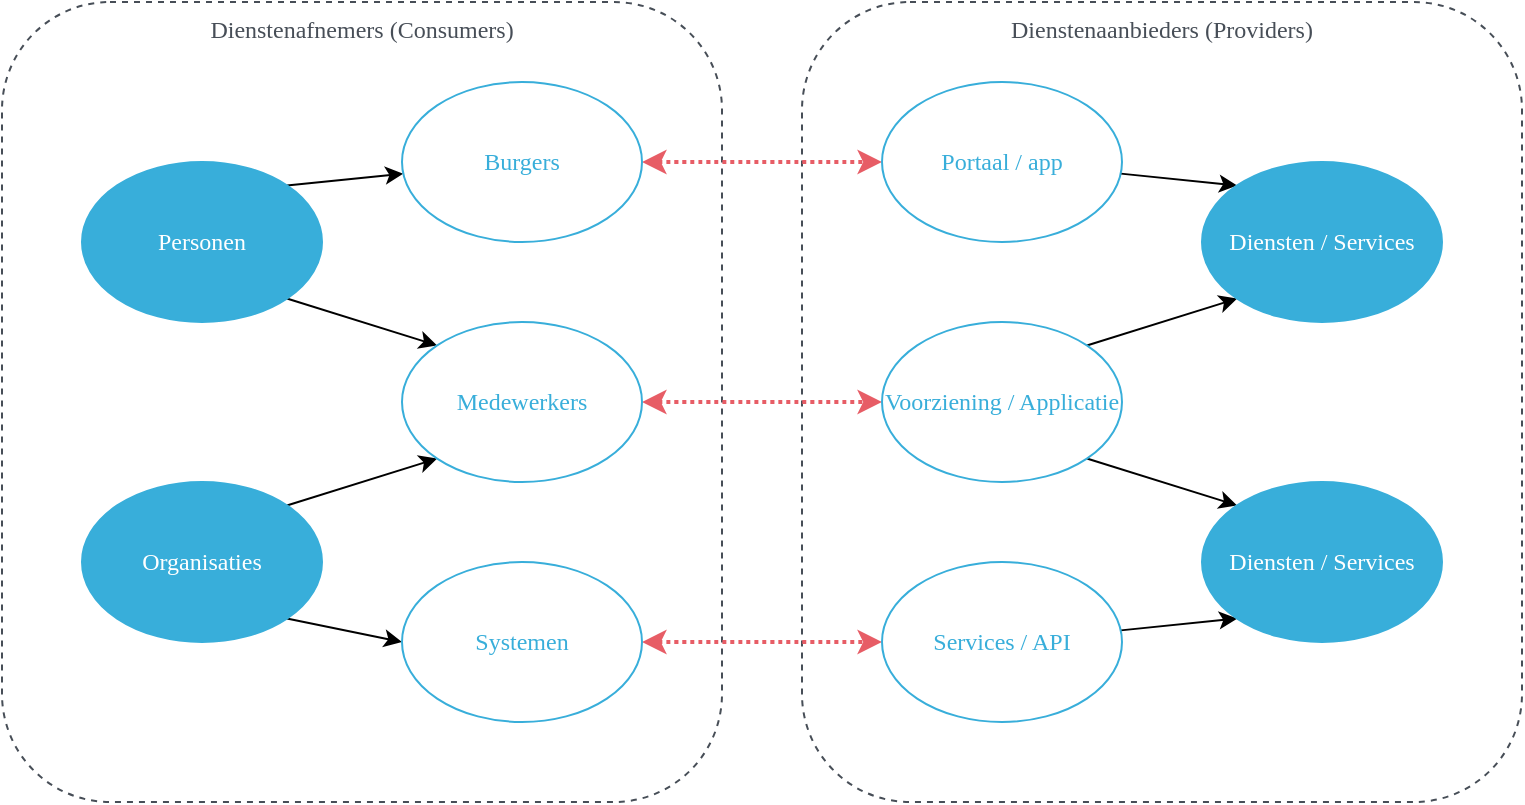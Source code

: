 <mxfile version="10.8.0" type="device"><diagram id="odzm0pfgbVux-OC3embW" name="Context_consumer-Provider"><mxGraphModel dx="1609" dy="1064" grid="1" gridSize="10" guides="1" tooltips="1" connect="1" arrows="1" fold="1" page="1" pageScale="1" pageWidth="827" pageHeight="1169" math="0" shadow="0"><root><mxCell id="0"/><mxCell id="1" parent="0"/><mxCell id="wxJQURc8fgn4rsFHFG6Y-3" value="&lt;font style=&quot;vertical-align: inherit&quot;&gt;&lt;font style=&quot;vertical-align: inherit&quot;&gt;&lt;font style=&quot;vertical-align: inherit&quot;&gt;&lt;font style=&quot;vertical-align: inherit&quot;&gt;Dienstenaanbieders (Providers)&lt;br&gt;&lt;/font&gt;&lt;/font&gt;&lt;/font&gt;&lt;/font&gt;" style="rounded=1;whiteSpace=wrap;html=1;fillColor=none;verticalAlign=top;fontFamily=source sans pro;fontColor=#474E57;strokeColor=#474e57;dashed=1;" parent="1" vertex="1"><mxGeometry x="440" y="120" width="360" height="400" as="geometry"/></mxCell><mxCell id="wxJQURc8fgn4rsFHFG6Y-2" value="&lt;font style=&quot;vertical-align: inherit&quot;&gt;&lt;font style=&quot;vertical-align: inherit&quot;&gt;&lt;font style=&quot;vertical-align: inherit&quot;&gt;&lt;font style=&quot;vertical-align: inherit&quot;&gt;Dienstenafnemers (Consumers)&lt;br&gt;&lt;/font&gt;&lt;/font&gt;&lt;/font&gt;&lt;/font&gt;" style="rounded=1;whiteSpace=wrap;html=1;fillColor=none;verticalAlign=top;fontFamily=source sans pro;fontColor=#474E57;strokeColor=#474e57;dashed=1;" parent="1" vertex="1"><mxGeometry x="40" y="120" width="360" height="400" as="geometry"/></mxCell><mxCell id="wxJQURc8fgn4rsFHFG6Y-13" style="rounded=0;orthogonalLoop=1;jettySize=auto;html=1;exitX=1;exitY=0;exitDx=0;exitDy=0;" parent="1" source="wxJQURc8fgn4rsFHFG6Y-1" target="wxJQURc8fgn4rsFHFG6Y-6" edge="1"><mxGeometry relative="1" as="geometry"/></mxCell><mxCell id="wxJQURc8fgn4rsFHFG6Y-14" style="rounded=0;orthogonalLoop=1;jettySize=auto;html=1;entryX=0;entryY=0;entryDx=0;entryDy=0;exitX=1;exitY=1;exitDx=0;exitDy=0;" parent="1" source="wxJQURc8fgn4rsFHFG6Y-1" target="wxJQURc8fgn4rsFHFG6Y-5" edge="1"><mxGeometry relative="1" as="geometry"/></mxCell><mxCell id="wxJQURc8fgn4rsFHFG6Y-1" value="Personen" style="ellipse;whiteSpace=wrap;html=1;rounded=1;fontFamily=source sans pro;fontColor=#FFFFFF;strokeColor=#38AEDA;fillColor=#38AEDA;" parent="1" vertex="1"><mxGeometry x="80" y="200" width="120" height="80" as="geometry"/></mxCell><mxCell id="wxJQURc8fgn4rsFHFG6Y-15" style="rounded=0;orthogonalLoop=1;jettySize=auto;html=1;entryX=0;entryY=1;entryDx=0;entryDy=0;exitX=1;exitY=0;exitDx=0;exitDy=0;" parent="1" source="wxJQURc8fgn4rsFHFG6Y-4" target="wxJQURc8fgn4rsFHFG6Y-5" edge="1"><mxGeometry relative="1" as="geometry"/></mxCell><mxCell id="wxJQURc8fgn4rsFHFG6Y-16" style="rounded=0;orthogonalLoop=1;jettySize=auto;html=1;entryX=0;entryY=0.5;entryDx=0;entryDy=0;exitX=1;exitY=1;exitDx=0;exitDy=0;" parent="1" source="wxJQURc8fgn4rsFHFG6Y-4" target="wxJQURc8fgn4rsFHFG6Y-7" edge="1"><mxGeometry relative="1" as="geometry"/></mxCell><mxCell id="wxJQURc8fgn4rsFHFG6Y-4" value="Organisaties" style="ellipse;whiteSpace=wrap;html=1;rounded=1;fontFamily=source sans pro;fontColor=#FFFFFF;strokeColor=#38AEDA;fillColor=#38AEDA;" parent="1" vertex="1"><mxGeometry x="80" y="360" width="120" height="80" as="geometry"/></mxCell><mxCell id="wxJQURc8fgn4rsFHFG6Y-22" style="edgeStyle=orthogonalEdgeStyle;curved=1;rounded=0;orthogonalLoop=1;jettySize=auto;html=1;dashed=1;dashPattern=1 1;startArrow=classic;startFill=1;strokeColor=#E75D66;strokeWidth=2;" parent="1" source="wxJQURc8fgn4rsFHFG6Y-5" target="wxJQURc8fgn4rsFHFG6Y-9" edge="1"><mxGeometry relative="1" as="geometry"/></mxCell><mxCell id="wxJQURc8fgn4rsFHFG6Y-5" value="Medewerkers" style="ellipse;whiteSpace=wrap;html=1;rounded=1;fontFamily=source sans pro;fontColor=#38AEDA;strokeColor=#38AEDA;" parent="1" vertex="1"><mxGeometry x="240" y="280" width="120" height="80" as="geometry"/></mxCell><mxCell id="wxJQURc8fgn4rsFHFG6Y-21" style="edgeStyle=orthogonalEdgeStyle;curved=1;rounded=0;orthogonalLoop=1;jettySize=auto;html=1;startArrow=classic;startFill=1;dashed=1;dashPattern=1 1;strokeColor=#E75D66;strokeWidth=2;" parent="1" source="wxJQURc8fgn4rsFHFG6Y-6" target="wxJQURc8fgn4rsFHFG6Y-10" edge="1"><mxGeometry relative="1" as="geometry"/></mxCell><mxCell id="wxJQURc8fgn4rsFHFG6Y-6" value="Burgers" style="ellipse;whiteSpace=wrap;html=1;rounded=1;fontFamily=source sans pro;fontColor=#38AEDA;strokeColor=#38AEDA;" parent="1" vertex="1"><mxGeometry x="240" y="160" width="120" height="80" as="geometry"/></mxCell><mxCell id="wxJQURc8fgn4rsFHFG6Y-23" style="edgeStyle=orthogonalEdgeStyle;curved=1;rounded=0;orthogonalLoop=1;jettySize=auto;html=1;entryX=0;entryY=0.5;entryDx=0;entryDy=0;dashed=1;dashPattern=1 1;startArrow=classic;startFill=1;strokeColor=#E75D66;strokeWidth=2;" parent="1" source="wxJQURc8fgn4rsFHFG6Y-7" target="wxJQURc8fgn4rsFHFG6Y-8" edge="1"><mxGeometry relative="1" as="geometry"/></mxCell><mxCell id="wxJQURc8fgn4rsFHFG6Y-7" value="Systemen" style="ellipse;whiteSpace=wrap;html=1;rounded=1;fontFamily=source sans pro;fontColor=#38AEDA;strokeColor=#38AEDA;" parent="1" vertex="1"><mxGeometry x="240" y="400" width="120" height="80" as="geometry"/></mxCell><mxCell id="wxJQURc8fgn4rsFHFG6Y-20" style="rounded=0;orthogonalLoop=1;jettySize=auto;html=1;entryX=0;entryY=1;entryDx=0;entryDy=0;" parent="1" source="wxJQURc8fgn4rsFHFG6Y-8" target="wxJQURc8fgn4rsFHFG6Y-11" edge="1"><mxGeometry relative="1" as="geometry"/></mxCell><mxCell id="wxJQURc8fgn4rsFHFG6Y-8" value="Services / API" style="ellipse;whiteSpace=wrap;html=1;rounded=1;fontFamily=source sans pro;fontColor=#38AEDA;strokeColor=#38AEDA;" parent="1" vertex="1"><mxGeometry x="480" y="400" width="120" height="80" as="geometry"/></mxCell><mxCell id="wxJQURc8fgn4rsFHFG6Y-18" style="rounded=0;orthogonalLoop=1;jettySize=auto;html=1;entryX=0;entryY=1;entryDx=0;entryDy=0;exitX=1;exitY=0;exitDx=0;exitDy=0;" parent="1" source="wxJQURc8fgn4rsFHFG6Y-9" target="wxJQURc8fgn4rsFHFG6Y-12" edge="1"><mxGeometry relative="1" as="geometry"/></mxCell><mxCell id="wxJQURc8fgn4rsFHFG6Y-19" style="rounded=0;orthogonalLoop=1;jettySize=auto;html=1;entryX=0;entryY=0;entryDx=0;entryDy=0;exitX=1;exitY=1;exitDx=0;exitDy=0;" parent="1" source="wxJQURc8fgn4rsFHFG6Y-9" target="wxJQURc8fgn4rsFHFG6Y-11" edge="1"><mxGeometry relative="1" as="geometry"/></mxCell><mxCell id="wxJQURc8fgn4rsFHFG6Y-9" value="Voorziening / Applicatie&lt;br&gt;" style="ellipse;whiteSpace=wrap;html=1;rounded=1;fontFamily=source sans pro;fontColor=#38AEDA;strokeColor=#38AEDA;" parent="1" vertex="1"><mxGeometry x="480" y="280" width="120" height="80" as="geometry"/></mxCell><mxCell id="wxJQURc8fgn4rsFHFG6Y-17" style="rounded=0;orthogonalLoop=1;jettySize=auto;html=1;entryX=0;entryY=0;entryDx=0;entryDy=0;" parent="1" source="wxJQURc8fgn4rsFHFG6Y-10" target="wxJQURc8fgn4rsFHFG6Y-12" edge="1"><mxGeometry relative="1" as="geometry"/></mxCell><mxCell id="wxJQURc8fgn4rsFHFG6Y-10" value="Portaal / app" style="ellipse;whiteSpace=wrap;html=1;rounded=1;fontFamily=source sans pro;fontColor=#38AEDA;strokeColor=#38AEDA;" parent="1" vertex="1"><mxGeometry x="480" y="160" width="120" height="80" as="geometry"/></mxCell><mxCell id="wxJQURc8fgn4rsFHFG6Y-11" value="Diensten / Services" style="ellipse;whiteSpace=wrap;html=1;rounded=1;fontFamily=source sans pro;fontColor=#FFFFFF;strokeColor=#38AEDA;fillColor=#38AEDA;" parent="1" vertex="1"><mxGeometry x="640" y="360" width="120" height="80" as="geometry"/></mxCell><mxCell id="wxJQURc8fgn4rsFHFG6Y-12" value="Diensten / Services" style="ellipse;whiteSpace=wrap;html=1;rounded=1;fontFamily=source sans pro;fontColor=#FFFFFF;strokeColor=#38AEDA;fillColor=#38AEDA;" parent="1" vertex="1"><mxGeometry x="640" y="200" width="120" height="80" as="geometry"/></mxCell></root></mxGraphModel></diagram><diagram id="Fw2zfwSRbiLLkY4bj0-2" name="types of identification"><mxGraphModel dx="1103" dy="904" grid="1" gridSize="10" guides="1" tooltips="1" connect="1" arrows="1" fold="1" page="1" pageScale="1" pageWidth="827" pageHeight="1169" math="0" shadow="0"><root><mxCell id="X41CrwT_QQjxg7fYJuS3-0"/><mxCell id="X41CrwT_QQjxg7fYJuS3-1" parent="X41CrwT_QQjxg7fYJuS3-0"/><mxCell id="_vbQuJG_DPTbBRsKmhpi-0" value="&lt;font style=&quot;vertical-align: inherit&quot;&gt;&lt;font style=&quot;vertical-align: inherit&quot;&gt;&lt;font style=&quot;vertical-align: inherit&quot;&gt;&lt;font style=&quot;vertical-align: inherit&quot;&gt;Provider&lt;br&gt;&lt;/font&gt;&lt;/font&gt;&lt;/font&gt;&lt;/font&gt;" style="rounded=1;whiteSpace=wrap;html=1;fillColor=none;verticalAlign=top;fontFamily=source sans pro;fontColor=#474E57;strokeColor=#474e57;dashed=1;" vertex="1" parent="X41CrwT_QQjxg7fYJuS3-1"><mxGeometry x="560" y="120" width="250" height="480" as="geometry"/></mxCell><mxCell id="_vbQuJG_DPTbBRsKmhpi-1" value="&lt;font style=&quot;vertical-align: inherit&quot;&gt;&lt;font style=&quot;vertical-align: inherit&quot;&gt;&lt;font style=&quot;vertical-align: inherit&quot;&gt;&lt;font style=&quot;vertical-align: inherit&quot;&gt;Consumer&lt;br&gt;&lt;/font&gt;&lt;/font&gt;&lt;/font&gt;&lt;/font&gt;" style="rounded=1;whiteSpace=wrap;html=1;fillColor=none;verticalAlign=top;fontFamily=source sans pro;fontColor=#474E57;strokeColor=#474e57;dashed=1;" vertex="1" parent="X41CrwT_QQjxg7fYJuS3-1"><mxGeometry x="30" y="120" width="250" height="480" as="geometry"/></mxCell><mxCell id="_vbQuJG_DPTbBRsKmhpi-2" value="e-Herkenning middel of lokaal IAM middel &lt;br&gt;- uitwisseling van pseudoniem van de medewerker &lt;br style=&quot;font-size: 10px&quot;&gt;en organisatie identificatie nummer &lt;br style=&quot;font-size: 10px&quot;&gt;- tbv de identificatie van de medewerker en de organisatie" style="edgeStyle=orthogonalEdgeStyle;curved=1;rounded=0;orthogonalLoop=1;jettySize=auto;html=1;dashed=1;dashPattern=1 1;startArrow=classic;startFill=1;strokeColor=#E75D66;strokeWidth=2;fontSize=10;" edge="1" parent="X41CrwT_QQjxg7fYJuS3-1" source="_vbQuJG_DPTbBRsKmhpi-3" target="_vbQuJG_DPTbBRsKmhpi-9"><mxGeometry y="-30" relative="1" as="geometry"><mxPoint as="offset"/></mxGeometry></mxCell><mxCell id="_vbQuJG_DPTbBRsKmhpi-3" value="Medewerkers" style="ellipse;whiteSpace=wrap;html=1;rounded=1;fontFamily=source sans pro;fontColor=#38AEDA;strokeColor=#38AEDA;" vertex="1" parent="X41CrwT_QQjxg7fYJuS3-1"><mxGeometry x="120" y="320" width="120" height="80" as="geometry"/></mxCell><mxCell id="_vbQuJG_DPTbBRsKmhpi-4" style="edgeStyle=orthogonalEdgeStyle;curved=1;rounded=0;orthogonalLoop=1;jettySize=auto;html=1;startArrow=classic;startFill=1;dashed=1;dashPattern=1 1;strokeColor=#E75D66;strokeWidth=2;" edge="1" parent="X41CrwT_QQjxg7fYJuS3-1" source="_vbQuJG_DPTbBRsKmhpi-5" target="_vbQuJG_DPTbBRsKmhpi-10"><mxGeometry relative="1" as="geometry"/></mxCell><mxCell id="_vbQuJG_DPTbBRsKmhpi-13" value="DigiD middel &lt;br&gt;- uitwisseling van BSN &lt;br style=&quot;font-size: 10px&quot;&gt;- tbv identificatie van de burger" style="text;html=1;resizable=0;points=[];align=center;verticalAlign=middle;labelBackgroundColor=#ffffff;fontSize=10;" vertex="1" connectable="0" parent="_vbQuJG_DPTbBRsKmhpi-4"><mxGeometry x="-0.017" y="1" relative="1" as="geometry"><mxPoint x="3" y="21" as="offset"/></mxGeometry></mxCell><mxCell id="_vbQuJG_DPTbBRsKmhpi-5" value="Burgers" style="ellipse;whiteSpace=wrap;html=1;rounded=1;fontFamily=source sans pro;fontColor=#38AEDA;strokeColor=#38AEDA;" vertex="1" parent="X41CrwT_QQjxg7fYJuS3-1"><mxGeometry x="120" y="160" width="120" height="80" as="geometry"/></mxCell><mxCell id="_vbQuJG_DPTbBRsKmhpi-6" style="edgeStyle=orthogonalEdgeStyle;curved=1;rounded=0;orthogonalLoop=1;jettySize=auto;html=1;entryX=0;entryY=0.5;entryDx=0;entryDy=0;dashed=1;dashPattern=1 1;startArrow=classic;startFill=1;strokeColor=#E75D66;strokeWidth=2;" edge="1" parent="X41CrwT_QQjxg7fYJuS3-1" source="_vbQuJG_DPTbBRsKmhpi-7" target="_vbQuJG_DPTbBRsKmhpi-8"><mxGeometry relative="1" as="geometry"/></mxCell><mxCell id="_vbQuJG_DPTbBRsKmhpi-14" value="PKI-Overheid middel &lt;br&gt;- uitwisseling van het organisatie identificatie nummer&amp;nbsp;&lt;br style=&quot;font-size: 10px&quot;&gt;- tbv de identificatie van de organisatie&lt;br style=&quot;font-size: 10px&quot;&gt;" style="text;html=1;resizable=0;points=[];align=center;verticalAlign=middle;labelBackgroundColor=#ffffff;fontSize=10;" vertex="1" connectable="0" parent="_vbQuJG_DPTbBRsKmhpi-6"><mxGeometry x="0.006" y="2" relative="1" as="geometry"><mxPoint x="-1" y="32" as="offset"/></mxGeometry></mxCell><mxCell id="_vbQuJG_DPTbBRsKmhpi-7" value="Systemen" style="ellipse;whiteSpace=wrap;html=1;rounded=1;fontFamily=source sans pro;fontColor=#38AEDA;strokeColor=#38AEDA;" vertex="1" parent="X41CrwT_QQjxg7fYJuS3-1"><mxGeometry x="120" y="480" width="120" height="80" as="geometry"/></mxCell><mxCell id="_vbQuJG_DPTbBRsKmhpi-8" value="Services" style="ellipse;whiteSpace=wrap;html=1;rounded=1;fontFamily=source sans pro;fontColor=#38AEDA;strokeColor=#38AEDA;" vertex="1" parent="X41CrwT_QQjxg7fYJuS3-1"><mxGeometry x="600" y="480" width="120" height="80" as="geometry"/></mxCell><mxCell id="_vbQuJG_DPTbBRsKmhpi-9" value="Applicaties" style="ellipse;whiteSpace=wrap;html=1;rounded=1;fontFamily=source sans pro;fontColor=#38AEDA;strokeColor=#38AEDA;" vertex="1" parent="X41CrwT_QQjxg7fYJuS3-1"><mxGeometry x="600" y="320" width="120" height="80" as="geometry"/></mxCell><mxCell id="_vbQuJG_DPTbBRsKmhpi-10" value="Portalen" style="ellipse;whiteSpace=wrap;html=1;rounded=1;fontFamily=source sans pro;fontColor=#38AEDA;strokeColor=#38AEDA;" vertex="1" parent="X41CrwT_QQjxg7fYJuS3-1"><mxGeometry x="600" y="160" width="120" height="80" as="geometry"/></mxCell><mxCell id="_vbQuJG_DPTbBRsKmhpi-11" style="edgeStyle=none;rounded=0;orthogonalLoop=1;jettySize=auto;html=1;exitX=0;exitY=0.5;exitDx=0;exitDy=0;dashed=1;dashPattern=1 1;startArrow=classic;startFill=1;strokeColor=#E75D66;strokeWidth=2;" edge="1" parent="X41CrwT_QQjxg7fYJuS3-1"><mxGeometry relative="1" as="geometry"><mxPoint x="30" y="360" as="sourcePoint"/><mxPoint x="30" y="360" as="targetPoint"/></mxGeometry></mxCell><mxCell id="_vbQuJG_DPTbBRsKmhpi-12" style="edgeStyle=none;rounded=0;orthogonalLoop=1;jettySize=auto;html=1;exitX=1;exitY=0.5;exitDx=0;exitDy=0;dashed=1;dashPattern=1 1;startArrow=classic;startFill=1;strokeColor=#E75D66;strokeWidth=2;" edge="1" parent="X41CrwT_QQjxg7fYJuS3-1"><mxGeometry relative="1" as="geometry"><mxPoint x="814" y="360" as="sourcePoint"/><mxPoint x="814" y="360" as="targetPoint"/></mxGeometry></mxCell><mxCell id="I37LzBYH739lXBB2bQFo-1" value="&lt;font style=&quot;vertical-align: inherit&quot;&gt;&lt;font style=&quot;vertical-align: inherit&quot;&gt;ID - BSN&lt;/font&gt;&lt;/font&gt;" style="rounded=1;whiteSpace=wrap;html=1;fontFamily=source sans pro;fontColor=#FFFFFF;fillColor=#FFBC2C;strokeColor=#FFBC2C;" vertex="1" parent="X41CrwT_QQjxg7fYJuS3-1"><mxGeometry x="40" y="160" width="100" height="20" as="geometry"/></mxCell><mxCell id="I37LzBYH739lXBB2bQFo-2" value="&lt;font style=&quot;vertical-align: inherit&quot;&gt;&lt;font style=&quot;vertical-align: inherit&quot;&gt;ID - Pseudoniem&lt;/font&gt;&lt;/font&gt;" style="rounded=1;whiteSpace=wrap;html=1;fontFamily=source sans pro;fontColor=#FFFFFF;fillColor=#FFBC2C;strokeColor=#FFBC2C;" vertex="1" parent="X41CrwT_QQjxg7fYJuS3-1"><mxGeometry x="40" y="320" width="100" height="20" as="geometry"/></mxCell><mxCell id="I37LzBYH739lXBB2bQFo-3" value="&lt;font style=&quot;vertical-align: inherit&quot;&gt;&lt;font style=&quot;vertical-align: inherit&quot;&gt;ID - Organisatie&lt;/font&gt;&lt;/font&gt;" style="rounded=1;whiteSpace=wrap;html=1;fontFamily=source sans pro;fontColor=#FFFFFF;fillColor=#FFBC2C;strokeColor=#FFBC2C;" vertex="1" parent="X41CrwT_QQjxg7fYJuS3-1"><mxGeometry x="40" y="350" width="100" height="20" as="geometry"/></mxCell><mxCell id="I37LzBYH739lXBB2bQFo-5" value="&lt;font style=&quot;vertical-align: inherit&quot;&gt;&lt;font style=&quot;vertical-align: inherit&quot;&gt;Logging&lt;/font&gt;&lt;/font&gt;" style="rounded=1;whiteSpace=wrap;html=1;fontFamily=source sans pro;fontColor=#FFFFFF;fillColor=#474E57;strokeColor=#474E57;" vertex="1" parent="X41CrwT_QQjxg7fYJuS3-1"><mxGeometry x="40" y="540" width="100" height="20" as="geometry"/></mxCell><mxCell id="I37LzBYH739lXBB2bQFo-6" value="&lt;font style=&quot;vertical-align: inherit&quot;&gt;&lt;font style=&quot;vertical-align: inherit&quot;&gt;Identificatie&lt;/font&gt;&lt;/font&gt;" style="rounded=1;whiteSpace=wrap;html=1;fontFamily=source sans pro;fontColor=#FFFFFF;fillColor=#FFBC2C;strokeColor=#FFBC2C;" vertex="1" parent="X41CrwT_QQjxg7fYJuS3-1"><mxGeometry x="694" y="160" width="100" height="20" as="geometry"/></mxCell><mxCell id="I37LzBYH739lXBB2bQFo-7" value="&lt;font style=&quot;vertical-align: inherit&quot;&gt;&lt;font style=&quot;vertical-align: inherit&quot;&gt;Authenticatie&lt;/font&gt;&lt;/font&gt;" style="rounded=1;whiteSpace=wrap;html=1;fontFamily=source sans pro;fontColor=#FFFFFF;fillColor=#FFBC2C;strokeColor=#FFBC2C;" vertex="1" parent="X41CrwT_QQjxg7fYJuS3-1"><mxGeometry x="694" y="190" width="100" height="20" as="geometry"/></mxCell><mxCell id="I37LzBYH739lXBB2bQFo-8" value="&lt;font style=&quot;vertical-align: inherit&quot;&gt;&lt;font style=&quot;vertical-align: inherit&quot;&gt;Authorisatie&lt;/font&gt;&lt;/font&gt;" style="rounded=1;whiteSpace=wrap;html=1;fontFamily=source sans pro;fontColor=#FFFFFF;fillColor=#E75D66;strokeColor=#E75D66;" vertex="1" parent="X41CrwT_QQjxg7fYJuS3-1"><mxGeometry x="694" y="380" width="100" height="20" as="geometry"/></mxCell><mxCell id="I37LzBYH739lXBB2bQFo-9" value="&lt;font style=&quot;vertical-align: inherit&quot;&gt;&lt;font style=&quot;vertical-align: inherit&quot;&gt;Logging&lt;/font&gt;&lt;/font&gt;" style="rounded=1;whiteSpace=wrap;html=1;fontFamily=source sans pro;fontColor=#FFFFFF;fillColor=#474E57;strokeColor=#474E57;" vertex="1" parent="X41CrwT_QQjxg7fYJuS3-1"><mxGeometry x="694" y="220" width="100" height="20" as="geometry"/></mxCell><mxCell id="I37LzBYH739lXBB2bQFo-10" value="&lt;font style=&quot;vertical-align: inherit&quot;&gt;&lt;font style=&quot;vertical-align: inherit&quot;&gt;Identificatie&lt;/font&gt;&lt;/font&gt;" style="rounded=1;whiteSpace=wrap;html=1;fontFamily=source sans pro;fontColor=#FFFFFF;fillColor=#FFBC2C;strokeColor=#FFBC2C;" vertex="1" parent="X41CrwT_QQjxg7fYJuS3-1"><mxGeometry x="694" y="320" width="100" height="20" as="geometry"/></mxCell><mxCell id="I37LzBYH739lXBB2bQFo-11" value="&lt;font style=&quot;vertical-align: inherit&quot;&gt;&lt;font style=&quot;vertical-align: inherit&quot;&gt;Authenticatie&lt;/font&gt;&lt;/font&gt;" style="rounded=1;whiteSpace=wrap;html=1;fontFamily=source sans pro;fontColor=#FFFFFF;fillColor=#FFBC2C;strokeColor=#FFBC2C;" vertex="1" parent="X41CrwT_QQjxg7fYJuS3-1"><mxGeometry x="694" y="350" width="100" height="20" as="geometry"/></mxCell><mxCell id="I37LzBYH739lXBB2bQFo-12" value="&lt;font style=&quot;vertical-align: inherit&quot;&gt;&lt;font style=&quot;vertical-align: inherit&quot;&gt;Logging&lt;/font&gt;&lt;/font&gt;" style="rounded=1;whiteSpace=wrap;html=1;fontFamily=source sans pro;fontColor=#FFFFFF;fillColor=#474E57;strokeColor=#474E57;" vertex="1" parent="X41CrwT_QQjxg7fYJuS3-1"><mxGeometry x="694" y="410" width="100" height="20" as="geometry"/></mxCell><mxCell id="I37LzBYH739lXBB2bQFo-13" style="edgeStyle=none;rounded=0;orthogonalLoop=1;jettySize=auto;html=1;exitX=1;exitY=0.5;exitDx=0;exitDy=0;dashed=1;dashPattern=1 1;startArrow=classic;startFill=1;strokeColor=#E75D66;strokeWidth=2;" edge="1" parent="X41CrwT_QQjxg7fYJuS3-1"><mxGeometry relative="1" as="geometry"><mxPoint x="803" y="520" as="sourcePoint"/><mxPoint x="803" y="520" as="targetPoint"/></mxGeometry></mxCell><mxCell id="I37LzBYH739lXBB2bQFo-14" value="&lt;font style=&quot;vertical-align: inherit&quot;&gt;&lt;font style=&quot;vertical-align: inherit&quot;&gt;Authorisatie&lt;/font&gt;&lt;/font&gt;" style="rounded=1;whiteSpace=wrap;html=1;fontFamily=source sans pro;fontColor=#FFFFFF;fillColor=#E75D66;strokeColor=#E75D66;" vertex="1" parent="X41CrwT_QQjxg7fYJuS3-1"><mxGeometry x="693" y="540" width="100" height="20" as="geometry"/></mxCell><mxCell id="I37LzBYH739lXBB2bQFo-15" value="&lt;font style=&quot;vertical-align: inherit&quot;&gt;&lt;font style=&quot;vertical-align: inherit&quot;&gt;Identificatie&lt;/font&gt;&lt;/font&gt;" style="rounded=1;whiteSpace=wrap;html=1;fontFamily=source sans pro;fontColor=#FFFFFF;fillColor=#FFBC2C;strokeColor=#FFBC2C;" vertex="1" parent="X41CrwT_QQjxg7fYJuS3-1"><mxGeometry x="693" y="480" width="100" height="20" as="geometry"/></mxCell><mxCell id="I37LzBYH739lXBB2bQFo-16" value="&lt;font style=&quot;vertical-align: inherit&quot;&gt;&lt;font style=&quot;vertical-align: inherit&quot;&gt;Authenticatie&lt;/font&gt;&lt;/font&gt;" style="rounded=1;whiteSpace=wrap;html=1;fontFamily=source sans pro;fontColor=#FFFFFF;fillColor=#FFBC2C;strokeColor=#FFBC2C;" vertex="1" parent="X41CrwT_QQjxg7fYJuS3-1"><mxGeometry x="693" y="510" width="100" height="20" as="geometry"/></mxCell><mxCell id="I37LzBYH739lXBB2bQFo-17" value="&lt;font style=&quot;vertical-align: inherit&quot;&gt;&lt;font style=&quot;vertical-align: inherit&quot;&gt;Logging&lt;/font&gt;&lt;/font&gt;" style="rounded=1;whiteSpace=wrap;html=1;fontFamily=source sans pro;fontColor=#FFFFFF;fillColor=#474E57;strokeColor=#474E57;" vertex="1" parent="X41CrwT_QQjxg7fYJuS3-1"><mxGeometry x="693" y="570" width="100" height="20" as="geometry"/></mxCell><mxCell id="I37LzBYH739lXBB2bQFo-18" style="edgeStyle=none;rounded=0;orthogonalLoop=1;jettySize=auto;html=1;exitX=0;exitY=0.5;exitDx=0;exitDy=0;dashed=1;dashPattern=1 1;startArrow=classic;startFill=1;strokeColor=#E75D66;strokeWidth=2;" edge="1" parent="X41CrwT_QQjxg7fYJuS3-1"><mxGeometry relative="1" as="geometry"><mxPoint x="40" y="520" as="sourcePoint"/><mxPoint x="40" y="520" as="targetPoint"/></mxGeometry></mxCell><mxCell id="I37LzBYH739lXBB2bQFo-19" value="&lt;font style=&quot;vertical-align: inherit&quot;&gt;&lt;font style=&quot;vertical-align: inherit&quot;&gt;ID - systeem&lt;/font&gt;&lt;/font&gt;" style="rounded=1;whiteSpace=wrap;html=1;fontFamily=source sans pro;fontColor=#FFFFFF;fillColor=#FFBC2C;strokeColor=#FFBC2C;" vertex="1" parent="X41CrwT_QQjxg7fYJuS3-1"><mxGeometry x="40" y="480" width="100" height="20" as="geometry"/></mxCell><mxCell id="I37LzBYH739lXBB2bQFo-20" value="ID - Organisatie&lt;br&gt;" style="rounded=1;whiteSpace=wrap;html=1;fontFamily=source sans pro;fontColor=#FFFFFF;fillColor=#FFBC2C;strokeColor=#FFBC2C;" vertex="1" parent="X41CrwT_QQjxg7fYJuS3-1"><mxGeometry x="40" y="510" width="100" height="20" as="geometry"/></mxCell></root></mxGraphModel></diagram><diagram id="0totiLQK7piy5_EQs1Os" name="Patroon 1 - Burger"><mxGraphModel dx="1609" dy="1064" grid="1" gridSize="10" guides="1" tooltips="1" connect="1" arrows="1" fold="1" page="1" pageScale="1" pageWidth="827" pageHeight="1169" math="0" shadow="0"><root><mxCell id="WBgYzLZ_TW31LIWtu-S7-0"/><mxCell id="WBgYzLZ_TW31LIWtu-S7-1" parent="WBgYzLZ_TW31LIWtu-S7-0"/><mxCell id="juBF1gh9l-0pkF1A-3yZ-4" value="&lt;font style=&quot;vertical-align: inherit&quot;&gt;&lt;font style=&quot;vertical-align: inherit&quot;&gt;Log database&lt;br&gt;&lt;/font&gt;&lt;/font&gt;" style="rounded=1;whiteSpace=wrap;html=1;fontFamily=source sans pro;strokeColor=#38AEDA;fontColor=#FFFFFF;fillColor=#38AEDA;" parent="WBgYzLZ_TW31LIWtu-S7-1" vertex="1"><mxGeometry x="540" y="50" width="120" height="40" as="geometry"/></mxCell><mxCell id="e0WeGJQa94M_voY7-YiS-22" value="&lt;font style=&quot;vertical-align: inherit&quot;&gt;&lt;font style=&quot;vertical-align: inherit&quot;&gt;&lt;font style=&quot;vertical-align: inherit&quot;&gt;&lt;font style=&quot;vertical-align: inherit&quot;&gt;Dienstaanbieder&lt;/font&gt;&lt;/font&gt;&lt;/font&gt;&lt;/font&gt;" style="rounded=1;whiteSpace=wrap;html=1;fillColor=none;verticalAlign=top;fontFamily=source sans pro;dashed=1;fontColor=#474E57;strokeColor=#474e57;" parent="WBgYzLZ_TW31LIWtu-S7-1" vertex="1"><mxGeometry x="90" y="10" width="590" height="350" as="geometry"/></mxCell><mxCell id="e0WeGJQa94M_voY7-YiS-20" value="" style="endArrow=classic;html=1;strokeColor=#474E57;strokeWidth=1;fontSize=10;exitX=0.75;exitY=1;exitDx=0;exitDy=0;entryX=0;entryY=0.5;entryDx=0;entryDy=0;startArrow=classic;startFill=1;dashed=1;dashPattern=1 2;" parent="WBgYzLZ_TW31LIWtu-S7-1" source="0zAZk0ORCPNy4daAHaQU-2" target="e0WeGJQa94M_voY7-YiS-2" edge="1"><mxGeometry width="50" height="50" relative="1" as="geometry"><mxPoint x="40" y="450" as="sourcePoint"/><mxPoint x="90" y="400" as="targetPoint"/><Array as="points"><mxPoint x="370" y="290"/></Array></mxGeometry></mxCell><mxCell id="e0WeGJQa94M_voY7-YiS-21" value="9. get data(BSN)" style="text;html=1;resizable=0;points=[];align=center;verticalAlign=middle;labelBackgroundColor=#ffffff;fontSize=10;" parent="e0WeGJQa94M_voY7-YiS-20" vertex="1" connectable="0"><mxGeometry x="0.084" y="34" relative="1" as="geometry"><mxPoint x="43.5" y="24" as="offset"/></mxGeometry></mxCell><mxCell id="w0g74Yc1L_FOtVJa9-Kk-0" value="Burger" style="shape=umlActor;verticalLabelPosition=bottom;labelBackgroundColor=#ffffff;verticalAlign=top;html=1;outlineConnect=0;strokeColor=#474E57;fillColor=#38AEDA;fontSize=10;" parent="WBgYzLZ_TW31LIWtu-S7-1" vertex="1"><mxGeometry x="35" y="70" width="30" height="60" as="geometry"/></mxCell><mxCell id="0zAZk0ORCPNy4daAHaQU-1" value="&lt;font style=&quot;vertical-align: inherit&quot;&gt;&lt;font style=&quot;vertical-align: inherit&quot;&gt;Log database&lt;br&gt;&lt;/font&gt;&lt;/font&gt;" style="rounded=1;whiteSpace=wrap;html=1;fontFamily=source sans pro;strokeColor=#38AEDA;fontColor=#38AEDA;fillColor=#FFFFFF;" parent="WBgYzLZ_TW31LIWtu-S7-1" vertex="1"><mxGeometry x="530" y="300" width="120" height="40" as="geometry"/></mxCell><mxCell id="0zAZk0ORCPNy4daAHaQU-2" value="&lt;font style=&quot;vertical-align: inherit&quot;&gt;&lt;font style=&quot;vertical-align: inherit&quot;&gt;&lt;font style=&quot;vertical-align: inherit&quot;&gt;&lt;font style=&quot;vertical-align: inherit&quot;&gt;Portaal / App&lt;br&gt;&lt;/font&gt;&lt;/font&gt;&lt;/font&gt;&lt;/font&gt;" style="rounded=1;whiteSpace=wrap;html=1;fillColor=none;verticalAlign=top;fontFamily=source sans pro;fontColor=#474E57;strokeColor=#38AEDA;fontStyle=1;strokeWidth=1;arcSize=8;" parent="WBgYzLZ_TW31LIWtu-S7-1" vertex="1"><mxGeometry x="190" y="70" width="190" height="70" as="geometry"/></mxCell><mxCell id="e0WeGJQa94M_voY7-YiS-0" value="&lt;font style=&quot;vertical-align: inherit&quot;&gt;&lt;font style=&quot;vertical-align: inherit&quot;&gt;DigiD Service&lt;/font&gt;&lt;/font&gt;" style="rounded=1;whiteSpace=wrap;html=1;fontFamily=source sans pro;fontColor=#FFFFFF;fillColor=#38AEDA;strokeColor=#FFFFFF;" parent="WBgYzLZ_TW31LIWtu-S7-1" vertex="1"><mxGeometry x="500" y="80" width="120" height="40" as="geometry"/></mxCell><mxCell id="e0WeGJQa94M_voY7-YiS-1" value="&lt;font style=&quot;vertical-align: inherit&quot;&gt;&lt;font style=&quot;vertical-align: inherit&quot;&gt;DigiD UI&lt;/font&gt;&lt;/font&gt;" style="rounded=1;whiteSpace=wrap;html=1;fontFamily=source sans pro;fontColor=#FFFFFF;fillColor=#38AEDA;strokeColor=#38AEDA;" parent="WBgYzLZ_TW31LIWtu-S7-1" vertex="1"><mxGeometry x="190" y="200" width="190" height="40" as="geometry"/></mxCell><mxCell id="e0WeGJQa94M_voY7-YiS-2" value="&lt;font style=&quot;vertical-align: inherit&quot;&gt;&lt;font style=&quot;vertical-align: inherit&quot;&gt;&lt;font style=&quot;vertical-align: inherit&quot;&gt;&lt;font style=&quot;vertical-align: inherit&quot;&gt;API&lt;/font&gt;&lt;/font&gt;&lt;/font&gt;&lt;/font&gt;" style="rounded=1;whiteSpace=wrap;html=1;fontFamily=source sans pro;strokeColor=#38AEDA;fontColor=#38AEDA;" parent="WBgYzLZ_TW31LIWtu-S7-1" vertex="1"><mxGeometry x="500" y="270" width="120" height="40" as="geometry"/></mxCell><mxCell id="e0WeGJQa94M_voY7-YiS-3" value="" style="endArrow=classic;html=1;strokeColor=#474E57;strokeWidth=1;fontSize=10;entryX=0;entryY=0.25;entryDx=0;entryDy=0;comic=0;curved=1;" parent="WBgYzLZ_TW31LIWtu-S7-1" target="0zAZk0ORCPNy4daAHaQU-2" edge="1"><mxGeometry width="50" height="50" relative="1" as="geometry"><mxPoint x="70" y="90" as="sourcePoint"/><mxPoint x="90" y="340" as="targetPoint"/><Array as="points"><mxPoint x="120" y="80"/></Array></mxGeometry></mxCell><mxCell id="e0WeGJQa94M_voY7-YiS-4" value="1. Navigate" style="text;html=1;resizable=0;points=[];align=center;verticalAlign=middle;labelBackgroundColor=#ffffff;fontSize=10;" parent="e0WeGJQa94M_voY7-YiS-3" vertex="1" connectable="0"><mxGeometry x="0.203" y="-1" relative="1" as="geometry"><mxPoint x="-13" y="-12.5" as="offset"/></mxGeometry></mxCell><mxCell id="e0WeGJQa94M_voY7-YiS-5" value="" style="endArrow=classic;html=1;strokeColor=#474E57;strokeWidth=1;fontSize=10;exitX=1;exitY=0.25;exitDx=0;exitDy=0;entryX=0;entryY=0.25;entryDx=0;entryDy=0;comic=0;curved=1;" parent="WBgYzLZ_TW31LIWtu-S7-1" source="0zAZk0ORCPNy4daAHaQU-2" target="e0WeGJQa94M_voY7-YiS-0" edge="1"><mxGeometry width="50" height="50" relative="1" as="geometry"><mxPoint x="399.833" y="180.333" as="sourcePoint"/><mxPoint x="539.833" y="172.833" as="targetPoint"/><Array as="points"><mxPoint x="460" y="70"/></Array></mxGeometry></mxCell><mxCell id="e0WeGJQa94M_voY7-YiS-6" value="2. request login token" style="text;html=1;resizable=0;points=[];align=center;verticalAlign=middle;labelBackgroundColor=#ffffff;fontSize=10;" parent="e0WeGJQa94M_voY7-YiS-5" vertex="1" connectable="0"><mxGeometry x="0.203" y="-1" relative="1" as="geometry"><mxPoint x="-3.5" y="-13.5" as="offset"/></mxGeometry></mxCell><mxCell id="e0WeGJQa94M_voY7-YiS-7" value="" style="endArrow=classic;html=1;strokeColor=#474E57;strokeWidth=1;fontSize=10;exitX=0;exitY=0.75;exitDx=0;exitDy=0;entryX=1;entryY=0.5;entryDx=0;entryDy=0;comic=0;curved=1;" parent="WBgYzLZ_TW31LIWtu-S7-1" source="e0WeGJQa94M_voY7-YiS-0" target="0zAZk0ORCPNy4daAHaQU-2" edge="1"><mxGeometry width="50" height="50" relative="1" as="geometry"><mxPoint x="390.333" y="102.833" as="sourcePoint"/><mxPoint x="530.333" y="100.333" as="targetPoint"/><Array as="points"><mxPoint x="480" y="130"/></Array></mxGeometry></mxCell><mxCell id="e0WeGJQa94M_voY7-YiS-8" value="3. response( token)" style="text;html=1;resizable=0;points=[];align=center;verticalAlign=middle;labelBackgroundColor=#ffffff;fontSize=10;" parent="e0WeGJQa94M_voY7-YiS-7" vertex="1" connectable="0"><mxGeometry x="0.203" y="-1" relative="1" as="geometry"><mxPoint x="19" y="13" as="offset"/></mxGeometry></mxCell><mxCell id="e0WeGJQa94M_voY7-YiS-12" value="" style="endArrow=classic;html=1;strokeColor=#474E57;strokeWidth=1;fontSize=10;entryX=0;entryY=0.5;entryDx=0;entryDy=0;comic=0;curved=1;" parent="WBgYzLZ_TW31LIWtu-S7-1" target="e0WeGJQa94M_voY7-YiS-1" edge="1"><mxGeometry width="50" height="50" relative="1" as="geometry"><mxPoint x="70" y="140" as="sourcePoint"/><mxPoint x="200.333" y="102.833" as="targetPoint"/><Array as="points"><mxPoint x="160" y="220"/></Array></mxGeometry></mxCell><mxCell id="e0WeGJQa94M_voY7-YiS-13" value="5. Login" style="text;html=1;resizable=0;points=[];align=center;verticalAlign=middle;labelBackgroundColor=#ffffff;fontSize=10;" parent="e0WeGJQa94M_voY7-YiS-12" vertex="1" connectable="0"><mxGeometry x="0.203" y="-1" relative="1" as="geometry"><mxPoint x="-7" y="9" as="offset"/></mxGeometry></mxCell><mxCell id="e0WeGJQa94M_voY7-YiS-14" value="" style="endArrow=classic;html=1;strokeColor=#474E57;strokeWidth=1;fontSize=10;exitX=1;exitY=0.25;exitDx=0;exitDy=0;entryX=0.25;entryY=1;entryDx=0;entryDy=0;comic=0;curved=1;" parent="WBgYzLZ_TW31LIWtu-S7-1" source="e0WeGJQa94M_voY7-YiS-1" target="e0WeGJQa94M_voY7-YiS-0" edge="1"><mxGeometry width="50" height="50" relative="1" as="geometry"><mxPoint x="70.333" y="120.333" as="sourcePoint"/><mxPoint x="210.333" y="112.833" as="targetPoint"/><Array as="points"><mxPoint x="540" y="210"/></Array></mxGeometry></mxCell><mxCell id="e0WeGJQa94M_voY7-YiS-15" value="6.validate login (token)" style="text;html=1;resizable=0;points=[];align=center;verticalAlign=middle;labelBackgroundColor=#ffffff;fontSize=10;" parent="e0WeGJQa94M_voY7-YiS-14" vertex="1" connectable="0"><mxGeometry x="0.203" y="-1" relative="1" as="geometry"><mxPoint x="-61" y="-21" as="offset"/></mxGeometry></mxCell><mxCell id="e0WeGJQa94M_voY7-YiS-16" value="" style="endArrow=classic;html=1;strokeColor=#474E57;strokeWidth=1;fontSize=10;exitX=0.5;exitY=1;exitDx=0;exitDy=0;entryX=1;entryY=0.75;entryDx=0;entryDy=0;comic=0;curved=1;" parent="WBgYzLZ_TW31LIWtu-S7-1" source="e0WeGJQa94M_voY7-YiS-0" target="e0WeGJQa94M_voY7-YiS-1" edge="1"><mxGeometry width="50" height="50" relative="1" as="geometry"><mxPoint x="80.333" y="130.333" as="sourcePoint"/><mxPoint x="220.333" y="122.833" as="targetPoint"/><Array as="points"><mxPoint x="570" y="240"/></Array></mxGeometry></mxCell><mxCell id="e0WeGJQa94M_voY7-YiS-17" value="7. allow (BSN) / deny" style="text;html=1;resizable=0;points=[];align=center;verticalAlign=middle;labelBackgroundColor=#ffffff;fontSize=10;" parent="e0WeGJQa94M_voY7-YiS-16" vertex="1" connectable="0"><mxGeometry x="0.203" y="-1" relative="1" as="geometry"><mxPoint x="36.5" y="-5.5" as="offset"/></mxGeometry></mxCell><mxCell id="e0WeGJQa94M_voY7-YiS-18" value="" style="endArrow=classic;html=1;strokeColor=#474E57;strokeWidth=1;fontSize=10;entryX=0.5;entryY=1;entryDx=0;entryDy=0;exitX=0.5;exitY=0;exitDx=0;exitDy=0;curved=1;" parent="WBgYzLZ_TW31LIWtu-S7-1" source="e0WeGJQa94M_voY7-YiS-1" target="0zAZk0ORCPNy4daAHaQU-2" edge="1"><mxGeometry width="50" height="50" relative="1" as="geometry"><mxPoint x="40" y="430" as="sourcePoint"/><mxPoint x="90" y="380" as="targetPoint"/><Array as="points"><mxPoint x="310" y="170"/></Array></mxGeometry></mxCell><mxCell id="e0WeGJQa94M_voY7-YiS-19" value="8. redirect &lt;br&gt;(BSN)" style="text;html=1;resizable=0;points=[];align=center;verticalAlign=middle;labelBackgroundColor=#ffffff;fontSize=10;" parent="e0WeGJQa94M_voY7-YiS-18" vertex="1" connectable="0"><mxGeometry x="-0.108" y="1" relative="1" as="geometry"><mxPoint x="-46.5" y="7.5" as="offset"/></mxGeometry></mxCell><mxCell id="e0WeGJQa94M_voY7-YiS-9" value="" style="endArrow=classic;html=1;strokeColor=#474E57;strokeWidth=1;fontSize=10;entryX=0.25;entryY=0;entryDx=0;entryDy=0;comic=0;curved=1;exitX=0.25;exitY=1;exitDx=0;exitDy=0;" parent="WBgYzLZ_TW31LIWtu-S7-1" source="0zAZk0ORCPNy4daAHaQU-2" target="e0WeGJQa94M_voY7-YiS-1" edge="1"><mxGeometry width="50" height="50" relative="1" as="geometry"><mxPoint x="240" y="160" as="sourcePoint"/><mxPoint x="540.333" y="110.333" as="targetPoint"/><Array as="points"><mxPoint x="210" y="170"/></Array></mxGeometry></mxCell><mxCell id="e0WeGJQa94M_voY7-YiS-10" value="4. redirect &lt;br&gt;(token)" style="text;html=1;resizable=0;points=[];align=center;verticalAlign=middle;labelBackgroundColor=#ffffff;fontSize=10;" parent="e0WeGJQa94M_voY7-YiS-9" vertex="1" connectable="0"><mxGeometry x="0.203" y="-1" relative="1" as="geometry"><mxPoint x="-25" y="-6.5" as="offset"/></mxGeometry></mxCell><mxCell id="e0WeGJQa94M_voY7-YiS-24" value="" style="endArrow=classic;html=1;strokeColor=#474E57;strokeWidth=1;fontSize=10;exitX=0;exitY=0.75;exitDx=0;exitDy=0;comic=0;curved=1;" parent="WBgYzLZ_TW31LIWtu-S7-1" edge="1"><mxGeometry width="50" height="50" relative="1" as="geometry"><mxPoint x="189.905" y="104.81" as="sourcePoint"/><mxPoint x="70" y="110" as="targetPoint"/><Array as="points"><mxPoint x="170" y="125"/></Array></mxGeometry></mxCell><mxCell id="e0WeGJQa94M_voY7-YiS-25" value="10. response" style="text;html=1;resizable=0;points=[];align=center;verticalAlign=middle;labelBackgroundColor=#ffffff;fontSize=10;" parent="e0WeGJQa94M_voY7-YiS-24" vertex="1" connectable="0"><mxGeometry x="0.203" y="-1" relative="1" as="geometry"><mxPoint x="9" y="13.5" as="offset"/></mxGeometry></mxCell><mxCell id="juBF1gh9l-0pkF1A-3yZ-0" value="&lt;font style=&quot;vertical-align: inherit&quot;&gt;&lt;font style=&quot;vertical-align: inherit&quot;&gt;ID - BSN&lt;/font&gt;&lt;/font&gt;" style="rounded=1;whiteSpace=wrap;html=1;fontFamily=source sans pro;fontColor=#FFFFFF;fillColor=#FFBC2C;strokeColor=#FFBC2C;" parent="WBgYzLZ_TW31LIWtu-S7-1" vertex="1"><mxGeometry x="10" y="270" width="100" height="20" as="geometry"/></mxCell><mxCell id="juBF1gh9l-0pkF1A-3yZ-1" value="&lt;font style=&quot;vertical-align: inherit&quot;&gt;&lt;font style=&quot;vertical-align: inherit&quot;&gt;Identificatie&lt;/font&gt;&lt;/font&gt;" style="rounded=1;whiteSpace=wrap;html=1;fontFamily=source sans pro;fontColor=#FFFFFF;fillColor=#FFBC2C;strokeColor=#FFBC2C;" parent="WBgYzLZ_TW31LIWtu-S7-1" vertex="1"><mxGeometry x="190" y="350" width="100" height="20" as="geometry"/></mxCell><mxCell id="juBF1gh9l-0pkF1A-3yZ-2" value="&lt;font style=&quot;vertical-align: inherit&quot;&gt;&lt;font style=&quot;vertical-align: inherit&quot;&gt;Authenticatie&lt;/font&gt;&lt;/font&gt;" style="rounded=1;whiteSpace=wrap;html=1;fontFamily=source sans pro;fontColor=#FFFFFF;fillColor=#FFBC2C;strokeColor=#FFBC2C;" parent="WBgYzLZ_TW31LIWtu-S7-1" vertex="1"><mxGeometry x="320" y="350" width="100" height="20" as="geometry"/></mxCell><mxCell id="juBF1gh9l-0pkF1A-3yZ-3" value="&lt;font style=&quot;vertical-align: inherit&quot;&gt;&lt;font style=&quot;vertical-align: inherit&quot;&gt;Logging&lt;/font&gt;&lt;/font&gt;" style="rounded=1;whiteSpace=wrap;html=1;fontFamily=source sans pro;fontColor=#FFFFFF;fillColor=#474E57;strokeColor=#474E57;" parent="WBgYzLZ_TW31LIWtu-S7-1" vertex="1"><mxGeometry x="450" y="350" width="100" height="20" as="geometry"/></mxCell></root></mxGraphModel></diagram><diagram id="owepq0SgKyfEku-ZQz3X" name="Patroon 2 - Medewerker"><mxGraphModel dx="1609" dy="1064" grid="1" gridSize="10" guides="1" tooltips="1" connect="1" arrows="1" fold="1" page="1" pageScale="1" pageWidth="827" pageHeight="1169" math="0" shadow="0"><root><mxCell id="EYLml6lCd4ANesDCl7K9-0"/><mxCell id="EYLml6lCd4ANesDCl7K9-1" parent="EYLml6lCd4ANesDCl7K9-0"/><mxCell id="vdSbJJRmT1LfsdQvSzZ0-3" value="&lt;font style=&quot;vertical-align: inherit&quot;&gt;&lt;font style=&quot;vertical-align: inherit&quot;&gt;Log database&lt;br&gt;&lt;/font&gt;&lt;/font&gt;" style="rounded=1;whiteSpace=wrap;html=1;fontFamily=source sans pro;strokeColor=#38AEDA;fontColor=#FFFFFF;fillColor=#38AEDA;" parent="EYLml6lCd4ANesDCl7K9-1" vertex="1"><mxGeometry x="556" y="230" width="120" height="40" as="geometry"/></mxCell><mxCell id="EYLml6lCd4ANesDCl7K9-2" value="&lt;font style=&quot;vertical-align: inherit&quot;&gt;&lt;font style=&quot;vertical-align: inherit&quot;&gt;&lt;font style=&quot;vertical-align: inherit&quot;&gt;&lt;font style=&quot;vertical-align: inherit&quot;&gt;Dienstaanbieder&lt;/font&gt;&lt;/font&gt;&lt;/font&gt;&lt;/font&gt;" style="rounded=1;whiteSpace=wrap;html=1;fillColor=none;verticalAlign=top;fontFamily=source sans pro;dashed=1;fontColor=#474E57;strokeColor=#474e57;" parent="EYLml6lCd4ANesDCl7K9-1" vertex="1"><mxGeometry x="112" y="10" width="600" height="330" as="geometry"/></mxCell><mxCell id="EYLml6lCd4ANesDCl7K9-5" value="Medewerker" style="shape=umlActor;verticalLabelPosition=bottom;labelBackgroundColor=#ffffff;verticalAlign=top;html=1;outlineConnect=0;strokeColor=#474E57;fillColor=#38AEDA;fontSize=10;" parent="EYLml6lCd4ANesDCl7K9-1" vertex="1"><mxGeometry x="47" y="70" width="30" height="60" as="geometry"/></mxCell><mxCell id="EYLml6lCd4ANesDCl7K9-6" value="&lt;font style=&quot;vertical-align: inherit&quot;&gt;&lt;font style=&quot;vertical-align: inherit&quot;&gt;Log database&lt;br&gt;&lt;/font&gt;&lt;/font&gt;" style="rounded=1;whiteSpace=wrap;html=1;fontFamily=source sans pro;strokeColor=#38AEDA;fontColor=#38AEDA;fillColor=#FFFFFF;" parent="EYLml6lCd4ANesDCl7K9-1" vertex="1"><mxGeometry x="552" y="50" width="120" height="40" as="geometry"/></mxCell><mxCell id="EYLml6lCd4ANesDCl7K9-7" value="&lt;font style=&quot;vertical-align: inherit&quot;&gt;&lt;font style=&quot;vertical-align: inherit&quot;&gt;&lt;font style=&quot;vertical-align: inherit&quot;&gt;&lt;font style=&quot;vertical-align: inherit&quot;&gt;Voorziening / Applicatie&lt;br&gt;&lt;/font&gt;&lt;/font&gt;&lt;/font&gt;&lt;/font&gt;" style="rounded=1;whiteSpace=wrap;html=1;fillColor=none;verticalAlign=top;fontFamily=source sans pro;fontColor=#474E57;strokeColor=#38AEDA;fontStyle=1;strokeWidth=1;arcSize=8;" parent="EYLml6lCd4ANesDCl7K9-1" vertex="1"><mxGeometry x="202" y="70" width="190" height="70" as="geometry"/></mxCell><mxCell id="EYLml6lCd4ANesDCl7K9-8" value="&lt;font style=&quot;vertical-align: inherit&quot;&gt;&lt;font style=&quot;vertical-align: inherit&quot;&gt;API&lt;/font&gt;&lt;/font&gt;" style="rounded=1;whiteSpace=wrap;html=1;fontFamily=source sans pro;fontColor=#38AEDA;fillColor=#ffffff;strokeColor=#38AEDA;" parent="EYLml6lCd4ANesDCl7K9-1" vertex="1"><mxGeometry x="512" y="80" width="120" height="40" as="geometry"/></mxCell><mxCell id="EYLml6lCd4ANesDCl7K9-9" value="&lt;font style=&quot;vertical-align: inherit&quot;&gt;&lt;font style=&quot;vertical-align: inherit&quot;&gt;Single Sign On (SSO)&lt;/font&gt;&lt;/font&gt;" style="rounded=1;whiteSpace=wrap;html=1;fontFamily=source sans pro;fontColor=#FFFFFF;fillColor=#38AEDA;strokeColor=#38AEDA;" parent="EYLml6lCd4ANesDCl7K9-1" vertex="1"><mxGeometry x="202" y="200" width="190" height="40" as="geometry"/></mxCell><mxCell id="EYLml6lCd4ANesDCl7K9-10" value="Identity &amp;amp; Acces Management (IAM)" style="rounded=1;whiteSpace=wrap;html=1;fontFamily=source sans pro;strokeColor=#FFFFFF;fontColor=#FFFFFF;fillColor=#38AEDA;" parent="EYLml6lCd4ANesDCl7K9-1" vertex="1"><mxGeometry x="442" y="260" width="190" height="40" as="geometry"/></mxCell><mxCell id="EYLml6lCd4ANesDCl7K9-11" value="" style="endArrow=classic;html=1;strokeColor=#474E57;strokeWidth=1;fontSize=10;entryX=0;entryY=0.25;entryDx=0;entryDy=0;comic=0;curved=1;" parent="EYLml6lCd4ANesDCl7K9-1" target="EYLml6lCd4ANesDCl7K9-7" edge="1"><mxGeometry width="50" height="50" relative="1" as="geometry"><mxPoint x="82" y="90" as="sourcePoint"/><mxPoint x="102" y="340" as="targetPoint"/><Array as="points"><mxPoint x="132" y="80"/></Array></mxGeometry></mxCell><mxCell id="EYLml6lCd4ANesDCl7K9-12" value="1. Navigate" style="text;html=1;resizable=0;points=[];align=center;verticalAlign=middle;labelBackgroundColor=#ffffff;fontSize=10;" parent="EYLml6lCd4ANesDCl7K9-11" vertex="1" connectable="0"><mxGeometry x="0.203" y="-1" relative="1" as="geometry"><mxPoint x="-13" y="-12.5" as="offset"/></mxGeometry></mxCell><mxCell id="EYLml6lCd4ANesDCl7K9-13" value="" style="endArrow=classic;html=1;strokeColor=#474E57;strokeWidth=1;fontSize=10;exitX=1;exitY=0.25;exitDx=0;exitDy=0;entryX=0;entryY=0.25;entryDx=0;entryDy=0;comic=0;curved=1;" parent="EYLml6lCd4ANesDCl7K9-1" source="EYLml6lCd4ANesDCl7K9-7" target="EYLml6lCd4ANesDCl7K9-8" edge="1"><mxGeometry width="50" height="50" relative="1" as="geometry"><mxPoint x="411.833" y="180.333" as="sourcePoint"/><mxPoint x="551.833" y="172.833" as="targetPoint"/><Array as="points"><mxPoint x="472" y="70"/></Array></mxGeometry></mxCell><mxCell id="EYLml6lCd4ANesDCl7K9-14" value="7. request data (token)" style="text;html=1;resizable=0;points=[];align=center;verticalAlign=middle;labelBackgroundColor=#ffffff;fontSize=10;" parent="EYLml6lCd4ANesDCl7K9-13" vertex="1" connectable="0"><mxGeometry x="0.203" y="-1" relative="1" as="geometry"><mxPoint x="-3.5" y="-13.5" as="offset"/></mxGeometry></mxCell><mxCell id="EYLml6lCd4ANesDCl7K9-15" value="" style="endArrow=classic;html=1;strokeColor=#474E57;strokeWidth=1;fontSize=10;exitX=0;exitY=0.75;exitDx=0;exitDy=0;entryX=1;entryY=0.5;entryDx=0;entryDy=0;comic=0;curved=1;" parent="EYLml6lCd4ANesDCl7K9-1" source="EYLml6lCd4ANesDCl7K9-8" target="EYLml6lCd4ANesDCl7K9-7" edge="1"><mxGeometry width="50" height="50" relative="1" as="geometry"><mxPoint x="402.333" y="102.833" as="sourcePoint"/><mxPoint x="542.333" y="100.333" as="targetPoint"/><Array as="points"><mxPoint x="492" y="130"/></Array></mxGeometry></mxCell><mxCell id="EYLml6lCd4ANesDCl7K9-16" value="10. response" style="text;html=1;resizable=0;points=[];align=center;verticalAlign=middle;labelBackgroundColor=#ffffff;fontSize=10;" parent="EYLml6lCd4ANesDCl7K9-15" vertex="1" connectable="0"><mxGeometry x="0.203" y="-1" relative="1" as="geometry"><mxPoint x="19" y="13" as="offset"/></mxGeometry></mxCell><mxCell id="EYLml6lCd4ANesDCl7K9-17" value="" style="endArrow=classic;html=1;strokeColor=#474E57;strokeWidth=1;fontSize=10;entryX=0;entryY=0.5;entryDx=0;entryDy=0;comic=0;curved=1;" parent="EYLml6lCd4ANesDCl7K9-1" target="EYLml6lCd4ANesDCl7K9-9" edge="1"><mxGeometry width="50" height="50" relative="1" as="geometry"><mxPoint x="82" y="160" as="sourcePoint"/><mxPoint x="212.333" y="102.833" as="targetPoint"/><Array as="points"><mxPoint x="172" y="220"/></Array></mxGeometry></mxCell><mxCell id="EYLml6lCd4ANesDCl7K9-18" value="3. Login" style="text;html=1;resizable=0;points=[];align=center;verticalAlign=middle;labelBackgroundColor=#ffffff;fontSize=10;" parent="EYLml6lCd4ANesDCl7K9-17" vertex="1" connectable="0"><mxGeometry x="0.203" y="-1" relative="1" as="geometry"><mxPoint x="-7" y="9" as="offset"/></mxGeometry></mxCell><mxCell id="EYLml6lCd4ANesDCl7K9-19" value="" style="endArrow=classic;html=1;strokeColor=#474E57;strokeWidth=1;fontSize=10;exitX=0.75;exitY=1;exitDx=0;exitDy=0;entryX=0;entryY=0.5;entryDx=0;entryDy=0;comic=0;curved=1;" parent="EYLml6lCd4ANesDCl7K9-1" source="EYLml6lCd4ANesDCl7K9-9" target="EYLml6lCd4ANesDCl7K9-10" edge="1"><mxGeometry width="50" height="50" relative="1" as="geometry"><mxPoint x="82.333" y="120.333" as="sourcePoint"/><mxPoint x="222.333" y="112.833" as="targetPoint"/><Array as="points"><mxPoint x="342" y="280"/></Array></mxGeometry></mxCell><mxCell id="EYLml6lCd4ANesDCl7K9-20" value="4. Authenticate" style="text;html=1;resizable=0;points=[];align=center;verticalAlign=middle;labelBackgroundColor=#ffffff;fontSize=10;" parent="EYLml6lCd4ANesDCl7K9-19" vertex="1" connectable="0"><mxGeometry x="0.203" y="-1" relative="1" as="geometry"><mxPoint x="6.5" y="-21" as="offset"/></mxGeometry></mxCell><mxCell id="EYLml6lCd4ANesDCl7K9-21" value="" style="endArrow=classic;html=1;strokeColor=#474E57;strokeWidth=1;fontSize=10;exitX=0;exitY=0.75;exitDx=0;exitDy=0;entryX=0.5;entryY=1;entryDx=0;entryDy=0;comic=0;curved=1;" parent="EYLml6lCd4ANesDCl7K9-1" source="EYLml6lCd4ANesDCl7K9-10" target="EYLml6lCd4ANesDCl7K9-9" edge="1"><mxGeometry width="50" height="50" relative="1" as="geometry"><mxPoint x="92.333" y="130.333" as="sourcePoint"/><mxPoint x="232.333" y="122.833" as="targetPoint"/><Array as="points"><mxPoint x="297" y="290"/></Array></mxGeometry></mxCell><mxCell id="EYLml6lCd4ANesDCl7K9-22" value="5. token" style="text;html=1;resizable=0;points=[];align=center;verticalAlign=middle;labelBackgroundColor=#ffffff;fontSize=10;" parent="EYLml6lCd4ANesDCl7K9-21" vertex="1" connectable="0"><mxGeometry x="0.203" y="-1" relative="1" as="geometry"><mxPoint x="-43" y="-19" as="offset"/></mxGeometry></mxCell><mxCell id="EYLml6lCd4ANesDCl7K9-23" value="" style="endArrow=classic;html=1;strokeColor=#474E57;strokeWidth=1;fontSize=10;entryX=0.5;entryY=1;entryDx=0;entryDy=0;exitX=0.5;exitY=0;exitDx=0;exitDy=0;curved=1;" parent="EYLml6lCd4ANesDCl7K9-1" source="EYLml6lCd4ANesDCl7K9-9" target="EYLml6lCd4ANesDCl7K9-7" edge="1"><mxGeometry width="50" height="50" relative="1" as="geometry"><mxPoint x="52" y="430" as="sourcePoint"/><mxPoint x="102" y="380" as="targetPoint"/><Array as="points"><mxPoint x="322" y="170"/></Array></mxGeometry></mxCell><mxCell id="EYLml6lCd4ANesDCl7K9-24" value="6. authorize (token)" style="text;html=1;resizable=0;points=[];align=center;verticalAlign=middle;labelBackgroundColor=#ffffff;fontSize=10;" parent="EYLml6lCd4ANesDCl7K9-23" vertex="1" connectable="0"><mxGeometry x="-0.108" y="1" relative="1" as="geometry"><mxPoint x="43.5" y="-3" as="offset"/></mxGeometry></mxCell><mxCell id="EYLml6lCd4ANesDCl7K9-25" value="" style="endArrow=classic;html=1;strokeColor=#474E57;strokeWidth=1;fontSize=10;entryX=0.25;entryY=0;entryDx=0;entryDy=0;comic=0;curved=1;exitX=0.25;exitY=1;exitDx=0;exitDy=0;" parent="EYLml6lCd4ANesDCl7K9-1" source="EYLml6lCd4ANesDCl7K9-7" target="EYLml6lCd4ANesDCl7K9-9" edge="1"><mxGeometry width="50" height="50" relative="1" as="geometry"><mxPoint x="252" y="160" as="sourcePoint"/><mxPoint x="552.333" y="110.333" as="targetPoint"/><Array as="points"><mxPoint x="222" y="170"/></Array></mxGeometry></mxCell><mxCell id="EYLml6lCd4ANesDCl7K9-26" value="2. redirect &lt;br&gt;" style="text;html=1;resizable=0;points=[];align=center;verticalAlign=middle;labelBackgroundColor=#ffffff;fontSize=10;" parent="EYLml6lCd4ANesDCl7K9-25" vertex="1" connectable="0"><mxGeometry x="0.203" y="-1" relative="1" as="geometry"><mxPoint x="-25" y="-6.5" as="offset"/></mxGeometry></mxCell><mxCell id="EYLml6lCd4ANesDCl7K9-28" value="" style="endArrow=classic;html=1;strokeColor=#474E57;strokeWidth=1;fontSize=10;exitX=0;exitY=0.75;exitDx=0;exitDy=0;comic=0;curved=1;" parent="EYLml6lCd4ANesDCl7K9-1" edge="1"><mxGeometry width="50" height="50" relative="1" as="geometry"><mxPoint x="201.905" y="104.81" as="sourcePoint"/><mxPoint x="82" y="110" as="targetPoint"/><Array as="points"><mxPoint x="182" y="125"/></Array></mxGeometry></mxCell><mxCell id="EYLml6lCd4ANesDCl7K9-29" value="11. response" style="text;html=1;resizable=0;points=[];align=center;verticalAlign=middle;labelBackgroundColor=#ffffff;fontSize=10;" parent="EYLml6lCd4ANesDCl7K9-28" vertex="1" connectable="0"><mxGeometry x="0.203" y="-1" relative="1" as="geometry"><mxPoint x="9" y="13.5" as="offset"/></mxGeometry></mxCell><mxCell id="vdSbJJRmT1LfsdQvSzZ0-0" value="" style="endArrow=classic;html=1;strokeColor=#474E57;strokeWidth=1;fontSize=10;exitX=0.5;exitY=1;exitDx=0;exitDy=0;entryX=0.5;entryY=0;entryDx=0;entryDy=0;startArrow=classic;startFill=1;dashed=1;dashPattern=1 2;" parent="EYLml6lCd4ANesDCl7K9-1" source="EYLml6lCd4ANesDCl7K9-8" target="EYLml6lCd4ANesDCl7K9-10" edge="1"><mxGeometry width="50" height="50" relative="1" as="geometry"><mxPoint x="282.172" y="380.138" as="sourcePoint"/><mxPoint x="449.759" y="529.793" as="targetPoint"/><Array as="points"><mxPoint x="537" y="200"/></Array></mxGeometry></mxCell><mxCell id="vdSbJJRmT1LfsdQvSzZ0-1" value="9. check authorization" style="text;html=1;resizable=0;points=[];align=center;verticalAlign=middle;labelBackgroundColor=#ffffff;fontSize=10;" parent="vdSbJJRmT1LfsdQvSzZ0-0" vertex="1" connectable="0"><mxGeometry x="0.084" y="34" relative="1" as="geometry"><mxPoint x="17" y="-1" as="offset"/></mxGeometry></mxCell><mxCell id="vdSbJJRmT1LfsdQvSzZ0-4" value="" style="endArrow=classic;html=1;strokeColor=#474E57;strokeWidth=1;fontSize=10;entryX=1;entryY=0.5;entryDx=0;entryDy=0;comic=0;curved=1;" parent="EYLml6lCd4ANesDCl7K9-1" target="EYLml6lCd4ANesDCl7K9-8" edge="1"><mxGeometry width="50" height="50" relative="1" as="geometry"><mxPoint x="612" y="120" as="sourcePoint"/><mxPoint x="521.759" y="99.793" as="targetPoint"/><Array as="points"><mxPoint x="602" y="140"/><mxPoint x="652" y="150"/><mxPoint x="682" y="100"/></Array></mxGeometry></mxCell><mxCell id="vdSbJJRmT1LfsdQvSzZ0-5" value="8. validate token" style="text;html=1;resizable=0;points=[];align=center;verticalAlign=middle;labelBackgroundColor=#ffffff;fontSize=10;" parent="vdSbJJRmT1LfsdQvSzZ0-4" vertex="1" connectable="0"><mxGeometry x="0.203" y="-1" relative="1" as="geometry"><mxPoint x="-19.5" y="40.5" as="offset"/></mxGeometry></mxCell><mxCell id="iyNqnx2vJ9uaLXm1owG2-0" style="edgeStyle=none;rounded=0;orthogonalLoop=1;jettySize=auto;html=1;exitX=0;exitY=0.5;exitDx=0;exitDy=0;dashed=1;dashPattern=1 1;startArrow=classic;startFill=1;strokeColor=#E75D66;strokeWidth=2;fontSize=10;" parent="EYLml6lCd4ANesDCl7K9-1" edge="1"><mxGeometry relative="1" as="geometry"><mxPoint x="15.5" y="290" as="sourcePoint"/><mxPoint x="15.5" y="290" as="targetPoint"/></mxGeometry></mxCell><mxCell id="iyNqnx2vJ9uaLXm1owG2-1" value="&lt;font style=&quot;vertical-align: inherit; font-size: 10px;&quot;&gt;&lt;font style=&quot;vertical-align: inherit; font-size: 10px;&quot;&gt;ID - Pseudoniem&lt;/font&gt;&lt;/font&gt;" style="rounded=1;whiteSpace=wrap;html=1;fontFamily=source sans pro;fontColor=#FFFFFF;fillColor=#FFBC2C;strokeColor=#FFBC2C;fontSize=10;" parent="EYLml6lCd4ANesDCl7K9-1" vertex="1"><mxGeometry x="24.5" y="215" width="75" height="20" as="geometry"/></mxCell><mxCell id="iyNqnx2vJ9uaLXm1owG2-2" value="&lt;font style=&quot;vertical-align: inherit; font-size: 10px;&quot;&gt;&lt;font style=&quot;vertical-align: inherit; font-size: 10px;&quot;&gt;ID - Organisatie&lt;/font&gt;&lt;/font&gt;" style="rounded=1;whiteSpace=wrap;html=1;fontFamily=source sans pro;fontColor=#FFFFFF;fillColor=#FFBC2C;strokeColor=#FFBC2C;fontSize=10;" parent="EYLml6lCd4ANesDCl7K9-1" vertex="1"><mxGeometry x="24.5" y="245" width="75" height="20" as="geometry"/></mxCell><mxCell id="ajeKHs4vCq49IdhFiqGE-0" style="edgeStyle=none;rounded=0;orthogonalLoop=1;jettySize=auto;html=1;exitX=1;exitY=0.5;exitDx=0;exitDy=0;dashed=1;dashPattern=1 1;startArrow=classic;startFill=1;strokeColor=#E75D66;strokeWidth=2;fontSize=10;" parent="EYLml6lCd4ANesDCl7K9-1" edge="1"><mxGeometry relative="1" as="geometry"><mxPoint x="826.0" y="360" as="sourcePoint"/><mxPoint x="826.0" y="360" as="targetPoint"/></mxGeometry></mxCell><mxCell id="ajeKHs4vCq49IdhFiqGE-1" value="&lt;font style=&quot;vertical-align: inherit; font-size: 10px;&quot;&gt;&lt;font style=&quot;vertical-align: inherit; font-size: 10px;&quot;&gt;Authorisatie&lt;/font&gt;&lt;/font&gt;" style="rounded=1;whiteSpace=wrap;html=1;fontFamily=source sans pro;fontColor=#FFFFFF;fillColor=#E75D66;strokeColor=#E75D66;fontSize=10;" parent="EYLml6lCd4ANesDCl7K9-1" vertex="1"><mxGeometry x="425.5" y="330" width="100" height="20" as="geometry"/></mxCell><mxCell id="ajeKHs4vCq49IdhFiqGE-2" value="&lt;font style=&quot;vertical-align: inherit; font-size: 10px;&quot;&gt;&lt;font style=&quot;vertical-align: inherit; font-size: 10px;&quot;&gt;Identificatie&lt;/font&gt;&lt;/font&gt;" style="rounded=1;whiteSpace=wrap;html=1;fontFamily=source sans pro;fontColor=#FFFFFF;fillColor=#FFBC2C;strokeColor=#FFBC2C;fontSize=12;" parent="EYLml6lCd4ANesDCl7K9-1" vertex="1"><mxGeometry x="197" y="330" width="100" height="20" as="geometry"/></mxCell><mxCell id="ajeKHs4vCq49IdhFiqGE-3" value="&lt;font style=&quot;vertical-align: inherit; font-size: 10px;&quot;&gt;&lt;font style=&quot;vertical-align: inherit; font-size: 10px;&quot;&gt;Authenticatie&lt;/font&gt;&lt;/font&gt;" style="rounded=1;whiteSpace=wrap;html=1;fontFamily=source sans pro;fontColor=#FFFFFF;fillColor=#FFBC2C;strokeColor=#FFBC2C;fontSize=12;" parent="EYLml6lCd4ANesDCl7K9-1" vertex="1"><mxGeometry x="312" y="330" width="100" height="20" as="geometry"/></mxCell><mxCell id="ajeKHs4vCq49IdhFiqGE-4" value="&lt;font style=&quot;vertical-align: inherit; font-size: 10px;&quot;&gt;&lt;font style=&quot;vertical-align: inherit; font-size: 10px;&quot;&gt;Logging&lt;/font&gt;&lt;/font&gt;" style="rounded=1;whiteSpace=wrap;html=1;fontFamily=source sans pro;fontColor=#FFFFFF;fillColor=#474E57;strokeColor=#474E57;fontSize=10;" parent="EYLml6lCd4ANesDCl7K9-1" vertex="1"><mxGeometry x="542" y="330" width="100" height="20" as="geometry"/></mxCell></root></mxGraphModel></diagram><diagram id="mWlPZcrPAy3VxxyC4qQZ" name="Patroon 3 - Systeem"><mxGraphModel dx="1609" dy="1064" grid="1" gridSize="10" guides="1" tooltips="1" connect="1" arrows="1" fold="1" page="1" pageScale="1" pageWidth="827" pageHeight="1169" math="0" shadow="0"><root><mxCell id="hwD7t9uwmlf1qJodvSbv-0"/><mxCell id="hwD7t9uwmlf1qJodvSbv-1" parent="hwD7t9uwmlf1qJodvSbv-0"/><mxCell id="T2Uziv_cpEROEacWQZv6-11" value="&lt;font style=&quot;vertical-align: inherit&quot;&gt;&lt;font style=&quot;vertical-align: inherit&quot;&gt;&lt;font style=&quot;vertical-align: inherit&quot;&gt;&lt;font style=&quot;vertical-align: inherit&quot;&gt;Dienstafnemer&lt;/font&gt;&lt;/font&gt;&lt;/font&gt;&lt;/font&gt;" style="rounded=1;whiteSpace=wrap;html=1;fillColor=none;verticalAlign=top;fontFamily=source sans pro;dashed=1;fontColor=#474E57;strokeColor=#474e57;" parent="hwD7t9uwmlf1qJodvSbv-1" vertex="1"><mxGeometry x="40" y="40" width="380" height="310" as="geometry"/></mxCell><mxCell id="FAcrUmGovJrVYmPCRShd-9" value="&lt;font style=&quot;vertical-align: inherit&quot;&gt;&lt;font style=&quot;vertical-align: inherit&quot;&gt;Log database&lt;br&gt;&lt;/font&gt;&lt;/font&gt;" style="rounded=1;whiteSpace=wrap;html=1;fontFamily=source sans pro;strokeColor=#38AEDA;fontColor=#FFFFFF;fillColor=#38AEDA;" parent="hwD7t9uwmlf1qJodvSbv-1" vertex="1"><mxGeometry x="626" y="79" width="120" height="40" as="geometry"/></mxCell><mxCell id="t09cegMx6ZAxzUQ30Tvw-0" value="&lt;font style=&quot;vertical-align: inherit&quot;&gt;&lt;font style=&quot;vertical-align: inherit&quot;&gt;Log database&lt;br&gt;&lt;/font&gt;&lt;/font&gt;" style="rounded=1;whiteSpace=wrap;html=1;fontFamily=source sans pro;strokeColor=#38AEDA;fontColor=#FFFFFF;fillColor=#38AEDA;" parent="hwD7t9uwmlf1qJodvSbv-1" vertex="1"><mxGeometry x="277" y="79" width="120" height="40" as="geometry"/></mxCell><mxCell id="t09cegMx6ZAxzUQ30Tvw-1" value="&lt;font style=&quot;vertical-align: inherit&quot;&gt;&lt;font style=&quot;vertical-align: inherit&quot;&gt;&lt;font style=&quot;vertical-align: inherit&quot;&gt;&lt;font style=&quot;vertical-align: inherit&quot;&gt;Dienstaanbieder&lt;/font&gt;&lt;/font&gt;&lt;/font&gt;&lt;/font&gt;" style="rounded=1;whiteSpace=wrap;html=1;fillColor=none;verticalAlign=top;fontFamily=source sans pro;dashed=1;fontColor=#474E57;strokeColor=#474e57;" parent="hwD7t9uwmlf1qJodvSbv-1" vertex="1"><mxGeometry x="510" y="40" width="490" height="310" as="geometry"/></mxCell><mxCell id="t09cegMx6ZAxzUQ30Tvw-8" value="" style="endArrow=classic;html=1;strokeColor=#474E57;strokeWidth=1;fontSize=10;entryX=0.25;entryY=0;entryDx=0;entryDy=0;comic=0;curved=1;" parent="hwD7t9uwmlf1qJodvSbv-1" target="T2Uziv_cpEROEacWQZv6-0" edge="1"><mxGeometry width="50" height="50" relative="1" as="geometry"><mxPoint x="20" y="70" as="sourcePoint"/><mxPoint x="112" y="10" as="targetPoint"/><Array as="points"><mxPoint x="80" y="60"/></Array></mxGeometry></mxCell><mxCell id="t09cegMx6ZAxzUQ30Tvw-9" value="1. Event" style="text;html=1;resizable=0;points=[];align=center;verticalAlign=middle;labelBackgroundColor=#ffffff;fontSize=10;" parent="t09cegMx6ZAxzUQ30Tvw-8" vertex="1" connectable="0"><mxGeometry x="0.203" y="-1" relative="1" as="geometry"><mxPoint x="21" y="13.5" as="offset"/></mxGeometry></mxCell><mxCell id="t09cegMx6ZAxzUQ30Tvw-14" value="" style="endArrow=classic;html=1;strokeColor=#474E57;strokeWidth=1;fontSize=10;entryX=0;entryY=0.5;entryDx=0;entryDy=0;comic=0;curved=1;exitX=0.5;exitY=1;exitDx=0;exitDy=0;dashed=1;dashPattern=1 2;startFill=1;startArrow=classic;" parent="hwD7t9uwmlf1qJodvSbv-1" source="T2Uziv_cpEROEacWQZv6-0" target="T2Uziv_cpEROEacWQZv6-3" edge="1"><mxGeometry width="50" height="50" relative="1" as="geometry"><mxPoint x="92.0" y="-170" as="sourcePoint"/><mxPoint x="222.333" y="-227.167" as="targetPoint"/><Array as="points"><mxPoint x="120" y="250"/></Array></mxGeometry></mxCell><mxCell id="t09cegMx6ZAxzUQ30Tvw-15" value="2. get token" style="text;html=1;resizable=0;points=[];align=center;verticalAlign=middle;labelBackgroundColor=#ffffff;fontSize=10;" parent="t09cegMx6ZAxzUQ30Tvw-14" vertex="1" connectable="0"><mxGeometry x="0.203" y="-1" relative="1" as="geometry"><mxPoint x="31" y="-77.5" as="offset"/></mxGeometry></mxCell><mxCell id="t09cegMx6ZAxzUQ30Tvw-22" value="" style="endArrow=classic;html=1;strokeColor=#474E57;strokeWidth=1;fontSize=10;entryX=0;entryY=0.25;entryDx=0;entryDy=0;comic=0;curved=1;exitX=1;exitY=0.25;exitDx=0;exitDy=0;" parent="hwD7t9uwmlf1qJodvSbv-1" source="T2Uziv_cpEROEacWQZv6-0" target="T2Uziv_cpEROEacWQZv6-1" edge="1"><mxGeometry width="50" height="50" relative="1" as="geometry"><mxPoint x="170" y="120" as="sourcePoint"/><mxPoint x="562.333" y="-219.667" as="targetPoint"/><Array as="points"><mxPoint x="210" y="100"/></Array></mxGeometry></mxCell><mxCell id="t09cegMx6ZAxzUQ30Tvw-23" value="3. request (token)&lt;br&gt;" style="text;html=1;resizable=0;points=[];align=center;verticalAlign=middle;labelBackgroundColor=#ffffff;fontSize=10;" parent="t09cegMx6ZAxzUQ30Tvw-22" vertex="1" connectable="0"><mxGeometry x="0.203" y="-1" relative="1" as="geometry"><mxPoint x="-25" y="-6.5" as="offset"/></mxGeometry></mxCell><mxCell id="T2Uziv_cpEROEacWQZv6-0" value="&lt;font style=&quot;vertical-align: inherit&quot;&gt;&lt;font style=&quot;vertical-align: inherit&quot;&gt;Systeem &lt;br&gt;(Client)&lt;/font&gt;&lt;/font&gt;" style="rounded=1;whiteSpace=wrap;html=1;fontFamily=source sans pro;fontColor=#38AEDA;fillColor=#ffffff;strokeColor=#38AEDA;" parent="hwD7t9uwmlf1qJodvSbv-1" vertex="1"><mxGeometry x="50" y="110" width="120" height="40" as="geometry"/></mxCell><mxCell id="T2Uziv_cpEROEacWQZv6-1" value="&lt;font style=&quot;vertical-align: inherit&quot;&gt;&lt;font style=&quot;vertical-align: inherit&quot;&gt;Gateway (Proxy)&lt;br&gt;&lt;/font&gt;&lt;/font&gt;" style="rounded=1;whiteSpace=wrap;html=1;fontFamily=source sans pro;strokeColor=#FFFFFF;fontColor=#FFFFFF;fillColor=#38AEDA;" parent="hwD7t9uwmlf1qJodvSbv-1" vertex="1"><mxGeometry x="252" y="110" width="120" height="40" as="geometry"/></mxCell><mxCell id="T2Uziv_cpEROEacWQZv6-4" value="" style="endArrow=classic;html=1;strokeColor=#474E57;strokeWidth=1;fontSize=10;entryX=1;entryY=0.75;entryDx=0;entryDy=0;comic=0;curved=1;exitX=0.75;exitY=1;exitDx=0;exitDy=0;" parent="hwD7t9uwmlf1qJodvSbv-1" source="T2Uziv_cpEROEacWQZv6-1" target="T2Uziv_cpEROEacWQZv6-1" edge="1"><mxGeometry width="50" height="50" relative="1" as="geometry"><mxPoint x="340" y="150" as="sourcePoint"/><mxPoint x="362" y="130" as="targetPoint"/><Array as="points"><mxPoint x="332" y="170"/><mxPoint x="382" y="180"/><mxPoint x="412" y="150"/></Array></mxGeometry></mxCell><mxCell id="T2Uziv_cpEROEacWQZv6-5" value="4. Log" style="text;html=1;resizable=0;points=[];align=center;verticalAlign=middle;labelBackgroundColor=#ffffff;fontSize=10;" parent="T2Uziv_cpEROEacWQZv6-4" vertex="1" connectable="0"><mxGeometry x="0.203" y="-1" relative="1" as="geometry"><mxPoint x="-25.5" y="-6" as="offset"/></mxGeometry></mxCell><mxCell id="T2Uziv_cpEROEacWQZv6-8" value="" style="endArrow=classic;html=1;strokeColor=#474E57;strokeWidth=1;fontSize=10;exitX=0.5;exitY=1;exitDx=0;exitDy=0;entryX=0.5;entryY=0;entryDx=0;entryDy=0;startArrow=classic;startFill=1;dashed=1;dashPattern=1 2;" parent="hwD7t9uwmlf1qJodvSbv-1" source="T2Uziv_cpEROEacWQZv6-1" target="T2Uziv_cpEROEacWQZv6-3" edge="1"><mxGeometry width="50" height="50" relative="1" as="geometry"><mxPoint x="592.138" y="-200.034" as="sourcePoint"/><mxPoint x="556.966" y="-60.034" as="targetPoint"/><Array as="points"><mxPoint x="277" y="200"/></Array></mxGeometry></mxCell><mxCell id="T2Uziv_cpEROEacWQZv6-9" value="5. check &lt;br&gt;authorization" style="text;html=1;resizable=0;points=[];align=center;verticalAlign=middle;labelBackgroundColor=#ffffff;fontSize=10;" parent="T2Uziv_cpEROEacWQZv6-8" vertex="1" connectable="0"><mxGeometry x="0.084" y="34" relative="1" as="geometry"><mxPoint x="-0.5" y="-5" as="offset"/></mxGeometry></mxCell><mxCell id="14GI4fBnS1po2mmNJFls-0" value="&lt;font style=&quot;vertical-align: inherit&quot;&gt;&lt;font style=&quot;vertical-align: inherit&quot;&gt;Gateway &lt;br&gt;(HTTP/API)&lt;br&gt;&lt;/font&gt;&lt;/font&gt;" style="rounded=1;whiteSpace=wrap;html=1;fontFamily=source sans pro;strokeColor=#FFFFFF;fontColor=#FFFFFF;fillColor=#38AEDA;" parent="hwD7t9uwmlf1qJodvSbv-1" vertex="1"><mxGeometry x="596" y="110" width="120" height="40" as="geometry"/></mxCell><mxCell id="14GI4fBnS1po2mmNJFls-1" value="" style="endArrow=classic;html=1;strokeColor=#474E57;strokeWidth=1;fontSize=10;exitX=1;exitY=0.25;exitDx=0;exitDy=0;comic=0;curved=1;entryX=0;entryY=0.25;entryDx=0;entryDy=0;" parent="hwD7t9uwmlf1qJodvSbv-1" source="T2Uziv_cpEROEacWQZv6-1" target="14GI4fBnS1po2mmNJFls-0" edge="1"><mxGeometry width="50" height="50" relative="1" as="geometry"><mxPoint x="392.138" y="-242.448" as="sourcePoint"/><mxPoint x="512.138" y="-239.69" as="targetPoint"/><Array as="points"><mxPoint x="480" y="90"/></Array></mxGeometry></mxCell><mxCell id="14GI4fBnS1po2mmNJFls-2" value="6. request data &lt;br&gt;(ID-organization)" style="text;html=1;resizable=0;points=[];align=center;verticalAlign=middle;labelBackgroundColor=#ffffff;fontSize=10;" parent="14GI4fBnS1po2mmNJFls-1" vertex="1" connectable="0"><mxGeometry x="0.203" y="-1" relative="1" as="geometry"><mxPoint x="-46" y="-8" as="offset"/></mxGeometry></mxCell><mxCell id="FAcrUmGovJrVYmPCRShd-0" value="" style="endArrow=classic;html=1;strokeColor=#474E57;strokeWidth=1;fontSize=10;entryX=1;entryY=0.75;entryDx=0;entryDy=0;comic=0;curved=1;exitX=0.75;exitY=1;exitDx=0;exitDy=0;" parent="hwD7t9uwmlf1qJodvSbv-1" source="14GI4fBnS1po2mmNJFls-0" target="14GI4fBnS1po2mmNJFls-0" edge="1"><mxGeometry width="50" height="50" relative="1" as="geometry"><mxPoint x="692" y="140" as="sourcePoint"/><mxPoint x="722" y="130" as="targetPoint"/><Array as="points"><mxPoint x="682" y="160"/><mxPoint x="732" y="180"/><mxPoint x="766" y="140"/></Array></mxGeometry></mxCell><mxCell id="FAcrUmGovJrVYmPCRShd-1" value="7. Log" style="text;html=1;resizable=0;points=[];align=center;verticalAlign=middle;labelBackgroundColor=#ffffff;fontSize=10;" parent="FAcrUmGovJrVYmPCRShd-0" vertex="1" connectable="0"><mxGeometry x="0.203" y="-1" relative="1" as="geometry"><mxPoint x="-40.5" y="7" as="offset"/></mxGeometry></mxCell><mxCell id="FAcrUmGovJrVYmPCRShd-3" value="" style="endArrow=classic;html=1;strokeColor=#474E57;strokeWidth=1;fontSize=10;exitX=0.5;exitY=1;exitDx=0;exitDy=0;entryX=0.5;entryY=0;entryDx=0;entryDy=0;startArrow=classic;startFill=1;dashed=1;dashPattern=1 2;" parent="hwD7t9uwmlf1qJodvSbv-1" source="14GI4fBnS1po2mmNJFls-0" target="FAcrUmGovJrVYmPCRShd-2" edge="1"><mxGeometry width="50" height="50" relative="1" as="geometry"><mxPoint x="608" y="150" as="sourcePoint"/><mxPoint x="556" y="235" as="targetPoint"/><Array as="points"><mxPoint x="620" y="190"/></Array></mxGeometry></mxCell><mxCell id="FAcrUmGovJrVYmPCRShd-4" value="8. check &lt;br&gt;authorization &lt;br&gt;(ID-Organization)" style="text;html=1;resizable=0;points=[];align=center;verticalAlign=middle;labelBackgroundColor=#ffffff;fontSize=10;" parent="FAcrUmGovJrVYmPCRShd-3" vertex="1" connectable="0"><mxGeometry x="0.084" y="34" relative="1" as="geometry"><mxPoint x="24.5" y="-2.5" as="offset"/></mxGeometry></mxCell><mxCell id="FAcrUmGovJrVYmPCRShd-7" value="&lt;font style=&quot;vertical-align: inherit&quot;&gt;&lt;font style=&quot;vertical-align: inherit&quot;&gt;Log database&lt;br&gt;&lt;/font&gt;&lt;/font&gt;" style="rounded=1;whiteSpace=wrap;html=1;fontFamily=source sans pro;strokeColor=#38AEDA;fontColor=#38AEDA;fillColor=#FFFFFF;" parent="hwD7t9uwmlf1qJodvSbv-1" vertex="1"><mxGeometry x="847" y="75" width="120" height="40" as="geometry"/></mxCell><mxCell id="FAcrUmGovJrVYmPCRShd-8" value="&lt;font style=&quot;vertical-align: inherit&quot;&gt;&lt;font style=&quot;vertical-align: inherit&quot;&gt;API&lt;/font&gt;&lt;/font&gt;" style="rounded=1;whiteSpace=wrap;html=1;fontFamily=source sans pro;fontColor=#38AEDA;fillColor=#ffffff;strokeColor=#38AEDA;" parent="hwD7t9uwmlf1qJodvSbv-1" vertex="1"><mxGeometry x="820" y="105" width="120" height="40" as="geometry"/></mxCell><mxCell id="FAcrUmGovJrVYmPCRShd-10" value="" style="endArrow=classic;html=1;strokeColor=#474E57;strokeWidth=1;fontSize=10;exitX=1;exitY=0.25;exitDx=0;exitDy=0;entryX=0;entryY=0.5;entryDx=0;entryDy=0;comic=0;curved=1;" parent="hwD7t9uwmlf1qJodvSbv-1" source="14GI4fBnS1po2mmNJFls-0" target="FAcrUmGovJrVYmPCRShd-8" edge="1"><mxGeometry width="50" height="50" relative="1" as="geometry"><mxPoint x="716" y="140" as="sourcePoint"/><mxPoint x="1010" y="150" as="targetPoint"/><Array as="points"><mxPoint x="770" y="110"/></Array></mxGeometry></mxCell><mxCell id="FAcrUmGovJrVYmPCRShd-11" value="9. request" style="text;html=1;resizable=0;points=[];align=center;verticalAlign=middle;labelBackgroundColor=#ffffff;fontSize=10;" parent="FAcrUmGovJrVYmPCRShd-10" vertex="1" connectable="0"><mxGeometry x="0.203" y="-1" relative="1" as="geometry"><mxPoint x="-19.5" y="-5" as="offset"/></mxGeometry></mxCell><mxCell id="0304GlguxmCHl8rA8eBC-0" value="&lt;font style=&quot;vertical-align: inherit&quot;&gt;&lt;font style=&quot;vertical-align: inherit&quot;&gt;Log database&lt;br&gt;&lt;/font&gt;&lt;/font&gt;" style="rounded=1;whiteSpace=wrap;html=1;fontFamily=source sans pro;strokeColor=#38AEDA;fontColor=#FFFFFF;fillColor=#38AEDA;" parent="hwD7t9uwmlf1qJodvSbv-1" vertex="1"><mxGeometry x="600" y="265" width="120" height="40" as="geometry"/></mxCell><mxCell id="0304GlguxmCHl8rA8eBC-2" value="" style="endArrow=classic;html=1;strokeColor=#474E57;strokeWidth=1;fontSize=10;exitX=0.5;exitY=1;exitDx=0;exitDy=0;entryX=1;entryY=0.5;entryDx=0;entryDy=0;startArrow=classic;startFill=1;dashed=1;dashPattern=1 2;" parent="hwD7t9uwmlf1qJodvSbv-1" source="FAcrUmGovJrVYmPCRShd-8" target="FAcrUmGovJrVYmPCRShd-2" edge="1"><mxGeometry width="50" height="50" relative="1" as="geometry"><mxPoint x="857" y="234" as="sourcePoint"/><mxPoint x="822" y="374" as="targetPoint"/><Array as="points"><mxPoint x="822" y="254"/></Array></mxGeometry></mxCell><mxCell id="0304GlguxmCHl8rA8eBC-3" value="10. check authorization" style="text;html=1;resizable=0;points=[];align=center;verticalAlign=middle;labelBackgroundColor=#ffffff;fontSize=10;" parent="0304GlguxmCHl8rA8eBC-2" vertex="1" connectable="0"><mxGeometry x="0.084" y="34" relative="1" as="geometry"><mxPoint x="108.5" y="-108" as="offset"/></mxGeometry></mxCell><mxCell id="FAcrUmGovJrVYmPCRShd-2" value="Identity &amp;amp; Acces Management (IAM)" style="rounded=1;whiteSpace=wrap;html=1;fontFamily=source sans pro;strokeColor=#FFFFFF;fontColor=#FFFFFF;fillColor=#38AEDA;" parent="hwD7t9uwmlf1qJodvSbv-1" vertex="1"><mxGeometry x="526" y="234" width="190" height="40" as="geometry"/></mxCell><mxCell id="m2K-HezUzDUAocsh4Ut9-0" value="&lt;font style=&quot;vertical-align: inherit; font-size: 10px;&quot;&gt;&lt;font style=&quot;vertical-align: inherit; font-size: 10px;&quot;&gt;ID - Organisatie&lt;/font&gt;&lt;/font&gt;" style="rounded=1;whiteSpace=wrap;html=1;fontFamily=source sans pro;fontColor=#FFFFFF;fillColor=#FFBC2C;strokeColor=#FFBC2C;fontSize=10;" parent="hwD7t9uwmlf1qJodvSbv-1" vertex="1"><mxGeometry x="70" y="340" width="75" height="20" as="geometry"/></mxCell><mxCell id="m2K-HezUzDUAocsh4Ut9-1" value="&lt;font style=&quot;vertical-align: inherit; font-size: 10px;&quot;&gt;&lt;font style=&quot;vertical-align: inherit; font-size: 10px;&quot;&gt;Authorisatie&lt;/font&gt;&lt;/font&gt;" style="rounded=1;whiteSpace=wrap;html=1;fontFamily=source sans pro;fontColor=#FFFFFF;fillColor=#E75D66;strokeColor=#E75D66;fontSize=10;" parent="hwD7t9uwmlf1qJodvSbv-1" vertex="1"><mxGeometry x="761" y="340" width="100" height="20" as="geometry"/></mxCell><mxCell id="m2K-HezUzDUAocsh4Ut9-2" value="&lt;font style=&quot;vertical-align: inherit; font-size: 10px;&quot;&gt;&lt;font style=&quot;vertical-align: inherit; font-size: 10px;&quot;&gt;Identificatie&lt;/font&gt;&lt;/font&gt;" style="rounded=1;whiteSpace=wrap;html=1;fontFamily=source sans pro;fontColor=#FFFFFF;fillColor=#FFBC2C;strokeColor=#FFBC2C;fontSize=12;" parent="hwD7t9uwmlf1qJodvSbv-1" vertex="1"><mxGeometry x="532.5" y="340" width="100" height="20" as="geometry"/></mxCell><mxCell id="m2K-HezUzDUAocsh4Ut9-3" value="&lt;font style=&quot;vertical-align: inherit; font-size: 10px;&quot;&gt;&lt;font style=&quot;vertical-align: inherit; font-size: 10px;&quot;&gt;Authenticatie&lt;/font&gt;&lt;/font&gt;" style="rounded=1;whiteSpace=wrap;html=1;fontFamily=source sans pro;fontColor=#FFFFFF;fillColor=#FFBC2C;strokeColor=#FFBC2C;fontSize=12;" parent="hwD7t9uwmlf1qJodvSbv-1" vertex="1"><mxGeometry x="647.5" y="340" width="100" height="20" as="geometry"/></mxCell><mxCell id="m2K-HezUzDUAocsh4Ut9-4" value="&lt;font style=&quot;vertical-align: inherit; font-size: 10px;&quot;&gt;&lt;font style=&quot;vertical-align: inherit; font-size: 10px;&quot;&gt;Logging&lt;/font&gt;&lt;/font&gt;" style="rounded=1;whiteSpace=wrap;html=1;fontFamily=source sans pro;fontColor=#FFFFFF;fillColor=#474E57;strokeColor=#474E57;fontSize=10;" parent="hwD7t9uwmlf1qJodvSbv-1" vertex="1"><mxGeometry x="877.5" y="340" width="100" height="20" as="geometry"/></mxCell><mxCell id="m2K-HezUzDUAocsh4Ut9-5" value="&lt;font style=&quot;vertical-align: inherit; font-size: 10px;&quot;&gt;&lt;font style=&quot;vertical-align: inherit; font-size: 10px;&quot;&gt;Authorisatie&lt;/font&gt;&lt;/font&gt;" style="rounded=1;whiteSpace=wrap;html=1;fontFamily=source sans pro;fontColor=#FFFFFF;fillColor=#E75D66;strokeColor=#E75D66;fontSize=10;" parent="hwD7t9uwmlf1qJodvSbv-1" vertex="1"><mxGeometry x="161" y="340" width="100" height="20" as="geometry"/></mxCell><mxCell id="m2K-HezUzDUAocsh4Ut9-6" value="&lt;font style=&quot;vertical-align: inherit; font-size: 10px;&quot;&gt;&lt;font style=&quot;vertical-align: inherit; font-size: 10px;&quot;&gt;Logging&lt;/font&gt;&lt;/font&gt;" style="rounded=1;whiteSpace=wrap;html=1;fontFamily=source sans pro;fontColor=#FFFFFF;fillColor=#474E57;strokeColor=#474E57;fontSize=10;" parent="hwD7t9uwmlf1qJodvSbv-1" vertex="1"><mxGeometry x="277" y="340" width="100" height="20" as="geometry"/></mxCell><mxCell id="m2K-HezUzDUAocsh4Ut9-7" value="" style="endArrow=classic;html=1;exitX=0;exitY=0.75;exitDx=0;exitDy=0;entryX=1;entryY=0.5;entryDx=0;entryDy=0;curved=1;" parent="hwD7t9uwmlf1qJodvSbv-1" source="FAcrUmGovJrVYmPCRShd-8" target="14GI4fBnS1po2mmNJFls-0" edge="1"><mxGeometry width="50" height="50" relative="1" as="geometry"><mxPoint x="10" y="430" as="sourcePoint"/><mxPoint x="60" y="380" as="targetPoint"/><Array as="points"><mxPoint x="780" y="140"/></Array></mxGeometry></mxCell><mxCell id="m2K-HezUzDUAocsh4Ut9-8" value="11. response" style="text;html=1;resizable=0;points=[];align=center;verticalAlign=middle;labelBackgroundColor=#ffffff;fontSize=10;" parent="m2K-HezUzDUAocsh4Ut9-7" vertex="1" connectable="0"><mxGeometry x="-0.426" y="-1" relative="1" as="geometry"><mxPoint y="12.5" as="offset"/></mxGeometry></mxCell><mxCell id="m2K-HezUzDUAocsh4Ut9-9" value="" style="endArrow=classic;html=1;exitX=0;exitY=0.75;exitDx=0;exitDy=0;entryX=1;entryY=0.5;entryDx=0;entryDy=0;curved=1;" parent="hwD7t9uwmlf1qJodvSbv-1" source="14GI4fBnS1po2mmNJFls-0" target="T2Uziv_cpEROEacWQZv6-1" edge="1"><mxGeometry width="50" height="50" relative="1" as="geometry"><mxPoint x="589" y="140" as="sourcePoint"/><mxPoint x="450" y="145" as="targetPoint"/><Array as="points"><mxPoint x="480" y="160"/></Array></mxGeometry></mxCell><mxCell id="m2K-HezUzDUAocsh4Ut9-10" value="12. response" style="text;html=1;resizable=0;points=[];align=center;verticalAlign=middle;labelBackgroundColor=#ffffff;fontSize=10;" parent="m2K-HezUzDUAocsh4Ut9-9" vertex="1" connectable="0"><mxGeometry x="-0.426" y="-1" relative="1" as="geometry"><mxPoint x="-71" y="10" as="offset"/></mxGeometry></mxCell><mxCell id="m2K-HezUzDUAocsh4Ut9-11" value="" style="endArrow=classic;html=1;exitX=0;exitY=0.75;exitDx=0;exitDy=0;entryX=1;entryY=0.75;entryDx=0;entryDy=0;curved=1;" parent="hwD7t9uwmlf1qJodvSbv-1" source="T2Uziv_cpEROEacWQZv6-1" target="T2Uziv_cpEROEacWQZv6-0" edge="1"><mxGeometry width="50" height="50" relative="1" as="geometry"><mxPoint x="255.357" y="135.286" as="sourcePoint"/><mxPoint x="31.357" y="125" as="targetPoint"/><Array as="points"><mxPoint x="220" y="155"/></Array></mxGeometry></mxCell><mxCell id="m2K-HezUzDUAocsh4Ut9-12" value="13. response" style="text;html=1;resizable=0;points=[];align=center;verticalAlign=middle;labelBackgroundColor=#ffffff;fontSize=10;" parent="m2K-HezUzDUAocsh4Ut9-11" vertex="1" connectable="0"><mxGeometry x="-0.426" y="-1" relative="1" as="geometry"><mxPoint x="-8.5" y="10" as="offset"/></mxGeometry></mxCell><mxCell id="m2K-HezUzDUAocsh4Ut9-13" value="&lt;font style=&quot;vertical-align: inherit&quot;&gt;&lt;font style=&quot;vertical-align: inherit&quot;&gt;Log database&lt;br&gt;&lt;/font&gt;&lt;/font&gt;" style="rounded=1;whiteSpace=wrap;html=1;fontFamily=source sans pro;strokeColor=#38AEDA;fontColor=#FFFFFF;fillColor=#38AEDA;" parent="hwD7t9uwmlf1qJodvSbv-1" vertex="1"><mxGeometry x="257" y="265" width="120" height="40" as="geometry"/></mxCell><mxCell id="T2Uziv_cpEROEacWQZv6-3" value="Identity &amp;amp; Acces Management (IAM)" style="rounded=1;whiteSpace=wrap;html=1;fontFamily=source sans pro;strokeColor=#FFFFFF;fontColor=#FFFFFF;fillColor=#38AEDA;" parent="hwD7t9uwmlf1qJodvSbv-1" vertex="1"><mxGeometry x="182" y="235" width="190" height="40" as="geometry"/></mxCell></root></mxGraphModel></diagram></mxfile>